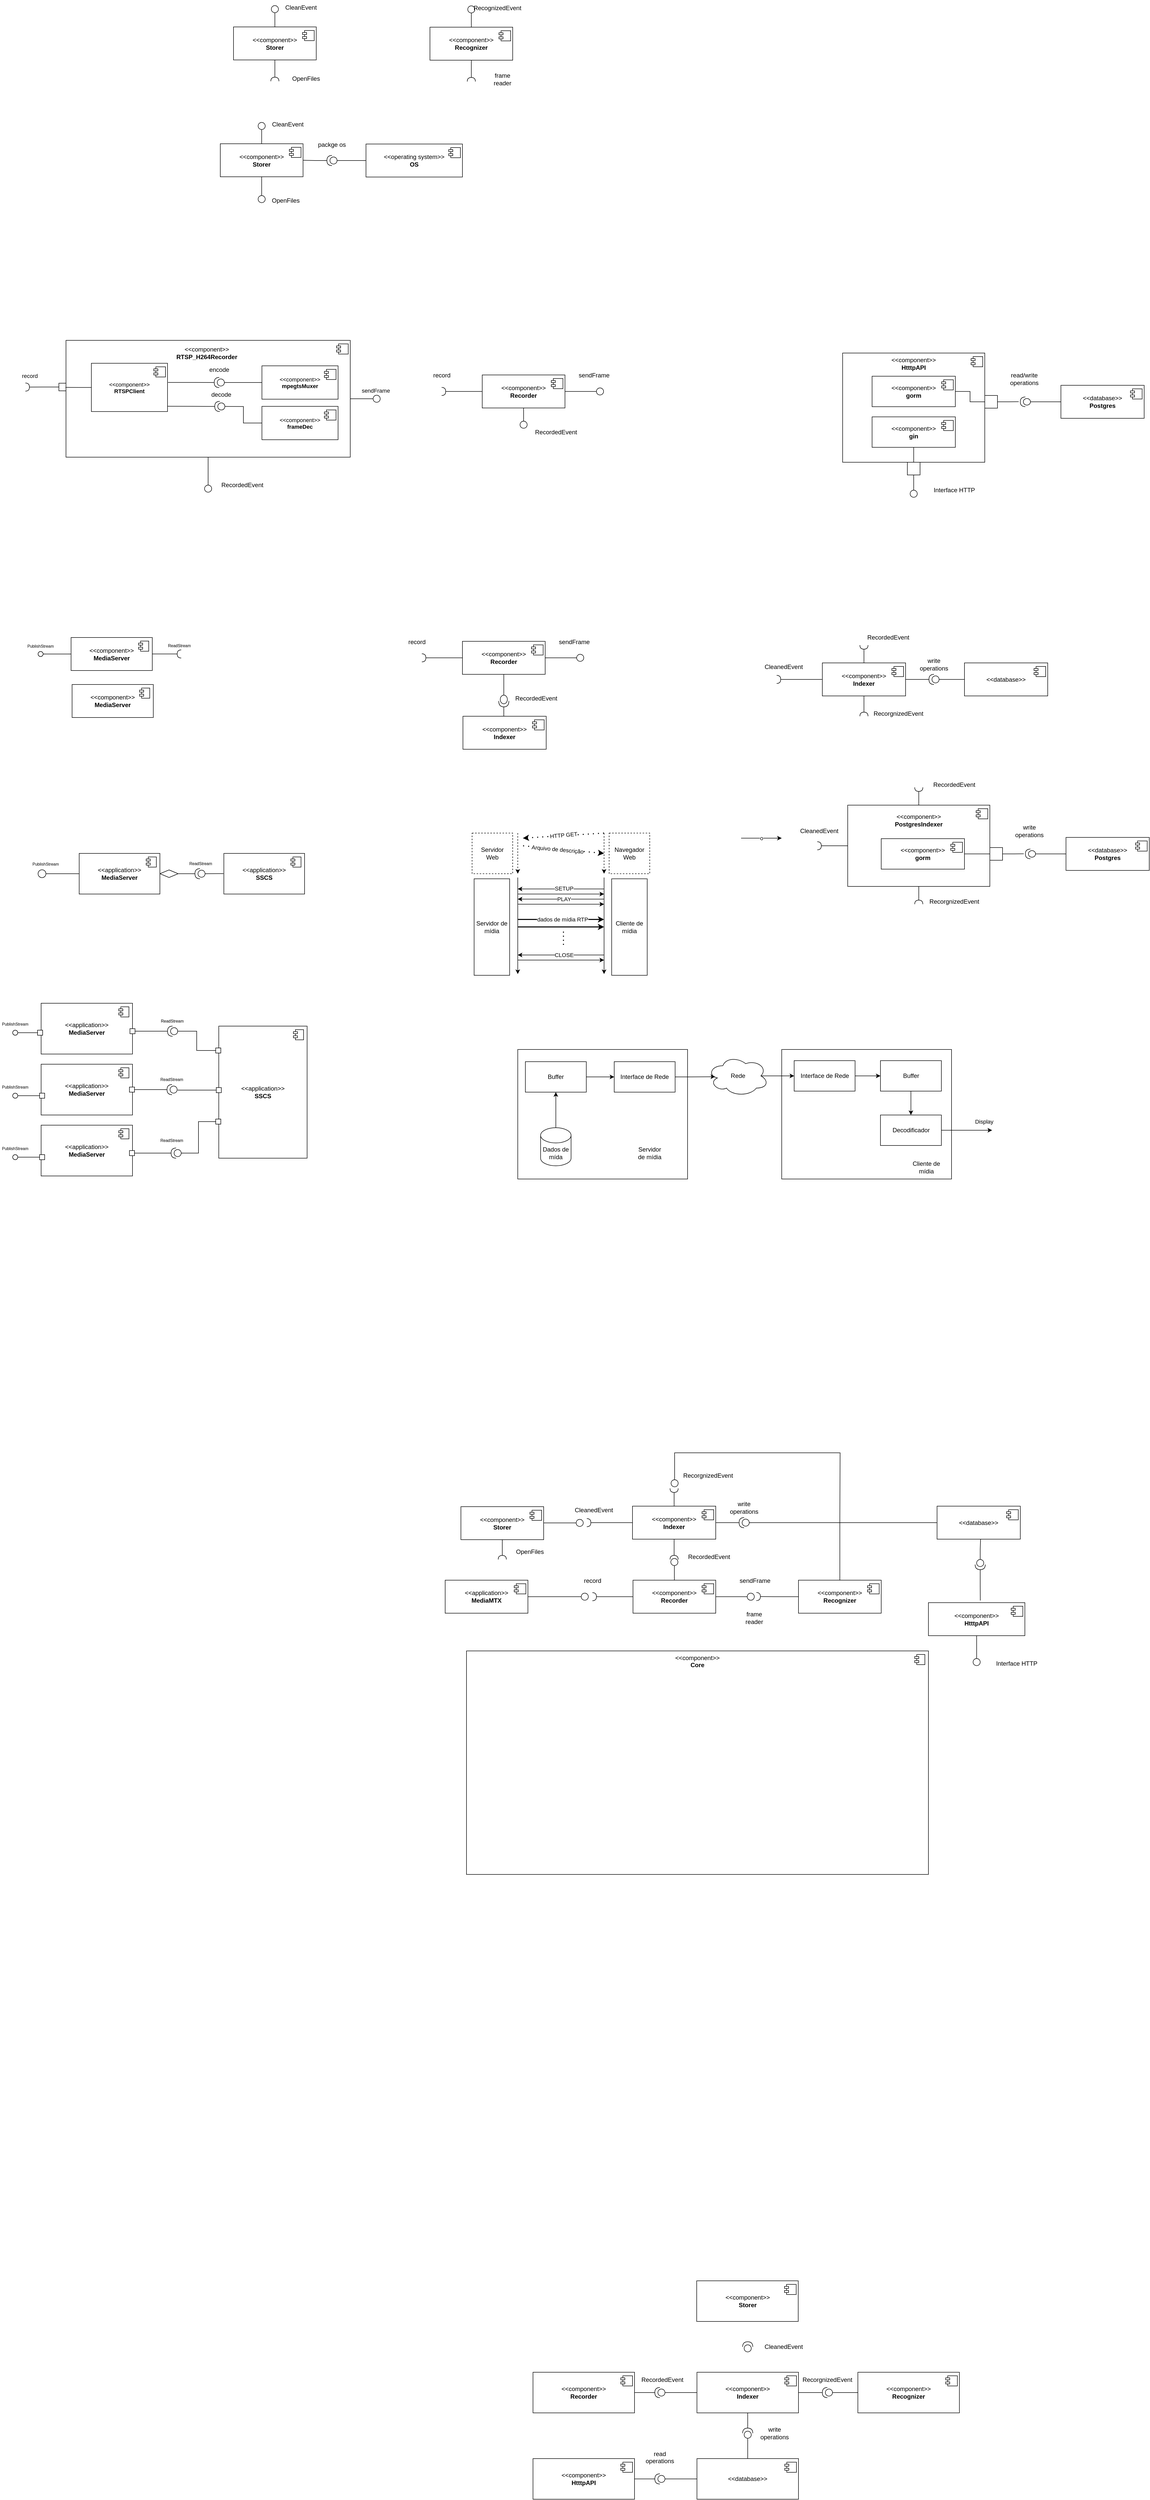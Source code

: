 <mxfile version="24.0.6" type="device">
  <diagram name="Página-1" id="KjTtuctHwxDyZRn3l2mg">
    <mxGraphModel dx="830" dy="1639" grid="1" gridSize="10" guides="1" tooltips="1" connect="1" arrows="1" fold="1" page="1" pageScale="1" pageWidth="827" pageHeight="1169" math="0" shadow="0">
      <root>
        <mxCell id="0" />
        <mxCell id="1" parent="0" />
        <mxCell id="IU_M7-wI5nSeHY1QrZLq-77" value="" style="group" parent="1" vertex="1" connectable="0">
          <mxGeometry x="1610" y="986" width="414.5" height="255" as="geometry" />
        </mxCell>
        <mxCell id="IU_M7-wI5nSeHY1QrZLq-61" value="" style="rounded=0;whiteSpace=wrap;html=1;" parent="IU_M7-wI5nSeHY1QrZLq-77" vertex="1">
          <mxGeometry width="334.5" height="255" as="geometry" />
        </mxCell>
        <mxCell id="IU_M7-wI5nSeHY1QrZLq-64" value="Cliente de mídia" style="text;strokeColor=none;align=center;fillColor=none;html=1;verticalAlign=middle;whiteSpace=wrap;rounded=0;" parent="IU_M7-wI5nSeHY1QrZLq-77" vertex="1">
          <mxGeometry x="254.5" y="229" width="60" height="5" as="geometry" />
        </mxCell>
        <mxCell id="IU_M7-wI5nSeHY1QrZLq-66" value="Buffer" style="rounded=0;whiteSpace=wrap;html=1;" parent="IU_M7-wI5nSeHY1QrZLq-77" vertex="1">
          <mxGeometry x="194.5" y="22" width="120" height="60" as="geometry" />
        </mxCell>
        <mxCell id="IU_M7-wI5nSeHY1QrZLq-71" style="edgeStyle=orthogonalEdgeStyle;rounded=0;orthogonalLoop=1;jettySize=auto;html=1;" parent="IU_M7-wI5nSeHY1QrZLq-77" source="IU_M7-wI5nSeHY1QrZLq-67" target="IU_M7-wI5nSeHY1QrZLq-66" edge="1">
          <mxGeometry relative="1" as="geometry" />
        </mxCell>
        <mxCell id="IU_M7-wI5nSeHY1QrZLq-67" value="Interface de Rede" style="rounded=0;whiteSpace=wrap;html=1;" parent="IU_M7-wI5nSeHY1QrZLq-77" vertex="1">
          <mxGeometry x="24.5" y="22" width="120" height="60" as="geometry" />
        </mxCell>
        <mxCell id="IU_M7-wI5nSeHY1QrZLq-74" style="edgeStyle=orthogonalEdgeStyle;rounded=0;orthogonalLoop=1;jettySize=auto;html=1;" parent="IU_M7-wI5nSeHY1QrZLq-77" source="IU_M7-wI5nSeHY1QrZLq-72" edge="1">
          <mxGeometry relative="1" as="geometry">
            <mxPoint x="414.5" y="159" as="targetPoint" />
          </mxGeometry>
        </mxCell>
        <mxCell id="IU_M7-wI5nSeHY1QrZLq-75" value="Display&amp;nbsp;" style="edgeLabel;html=1;align=center;verticalAlign=middle;resizable=0;points=[];" parent="IU_M7-wI5nSeHY1QrZLq-74" vertex="1" connectable="0">
          <mxGeometry x="0.87" relative="1" as="geometry">
            <mxPoint x="-8" y="-17" as="offset" />
          </mxGeometry>
        </mxCell>
        <mxCell id="IU_M7-wI5nSeHY1QrZLq-72" value="Decodificador" style="rounded=0;whiteSpace=wrap;html=1;" parent="IU_M7-wI5nSeHY1QrZLq-77" vertex="1">
          <mxGeometry x="194.5" y="129" width="120" height="60" as="geometry" />
        </mxCell>
        <mxCell id="IU_M7-wI5nSeHY1QrZLq-73" style="edgeStyle=orthogonalEdgeStyle;rounded=0;orthogonalLoop=1;jettySize=auto;html=1;" parent="IU_M7-wI5nSeHY1QrZLq-77" source="IU_M7-wI5nSeHY1QrZLq-66" target="IU_M7-wI5nSeHY1QrZLq-72" edge="1">
          <mxGeometry relative="1" as="geometry" />
        </mxCell>
        <mxCell id="1v8-vr0Qcsb3jSITrx1u-97" value="&lt;span style=&quot;color: rgb(0, 0, 0); font-family: Helvetica; font-size: 8px; font-style: normal; font-variant-ligatures: normal; font-variant-caps: normal; font-weight: 400; letter-spacing: normal; orphans: 2; text-align: center; text-indent: 0px; text-transform: none; widows: 2; word-spacing: 0px; -webkit-text-stroke-width: 0px; background-color: rgb(251, 251, 251); text-decoration-thickness: initial; text-decoration-style: initial; text-decoration-color: initial; float: none; display: inline !important;&quot;&gt;ReadStream&lt;br&gt;&lt;br&gt;&lt;/span&gt;" style="text;whiteSpace=wrap;html=1;" parent="1" vertex="1">
          <mxGeometry x="399" y="176.25" width="55" height="22.5" as="geometry" />
        </mxCell>
        <mxCell id="1v8-vr0Qcsb3jSITrx1u-98" value="" style="group" parent="1" vertex="1" connectable="0">
          <mxGeometry x="180" y="910" width="266" height="325" as="geometry" />
        </mxCell>
        <mxCell id="VNFblEN0b3wX1P5wx99s-2" value="&amp;lt;&amp;lt;application&amp;gt;&amp;gt;&lt;br&gt;&lt;b&gt;MediaServer&lt;/b&gt;" style="html=1;dropTarget=0;whiteSpace=wrap;" parent="1v8-vr0Qcsb3jSITrx1u-98" vertex="1">
          <mxGeometry x="-29" y="105" width="180" height="100" as="geometry" />
        </mxCell>
        <mxCell id="VNFblEN0b3wX1P5wx99s-3" value="" style="shape=module;jettyWidth=8;jettyHeight=4;" parent="VNFblEN0b3wX1P5wx99s-2" vertex="1">
          <mxGeometry x="1" width="20" height="20" relative="1" as="geometry">
            <mxPoint x="-27" y="7" as="offset" />
          </mxGeometry>
        </mxCell>
        <mxCell id="1v8-vr0Qcsb3jSITrx1u-139" value="&amp;lt;&amp;lt;application&amp;gt;&amp;gt;&lt;br&gt;&lt;b&gt;MediaServer&lt;/b&gt;" style="html=1;dropTarget=0;whiteSpace=wrap;" parent="1v8-vr0Qcsb3jSITrx1u-98" vertex="1">
          <mxGeometry x="-29" y="-15" width="180" height="100" as="geometry" />
        </mxCell>
        <mxCell id="1v8-vr0Qcsb3jSITrx1u-140" value="" style="shape=module;jettyWidth=8;jettyHeight=4;" parent="1v8-vr0Qcsb3jSITrx1u-139" vertex="1">
          <mxGeometry x="1" width="20" height="20" relative="1" as="geometry">
            <mxPoint x="-27" y="7" as="offset" />
          </mxGeometry>
        </mxCell>
        <mxCell id="1v8-vr0Qcsb3jSITrx1u-141" value="" style="rounded=1;whiteSpace=wrap;html=1;arcSize=0;" parent="1v8-vr0Qcsb3jSITrx1u-98" vertex="1">
          <mxGeometry x="145" y="150" width="10" height="10" as="geometry" />
        </mxCell>
        <mxCell id="1v8-vr0Qcsb3jSITrx1u-142" value="" style="group" parent="1v8-vr0Qcsb3jSITrx1u-98" vertex="1" connectable="0">
          <mxGeometry x="-98" y="149" width="104" height="61" as="geometry" />
        </mxCell>
        <mxCell id="1v8-vr0Qcsb3jSITrx1u-143" value="" style="ellipse;whiteSpace=wrap;html=1;align=center;aspect=fixed;fillColor=none;strokeColor=none;resizable=0;perimeter=centerPerimeter;rotatable=0;allowArrows=0;points=[];outlineConnect=1;" parent="1v8-vr0Qcsb3jSITrx1u-142" vertex="1">
          <mxGeometry y="51" width="10" height="10" as="geometry" />
        </mxCell>
        <mxCell id="1v8-vr0Qcsb3jSITrx1u-147" value="" style="rounded=1;whiteSpace=wrap;html=1;arcSize=0;" parent="1v8-vr0Qcsb3jSITrx1u-142" vertex="1">
          <mxGeometry x="66" y="13" width="10" height="10" as="geometry" />
        </mxCell>
        <mxCell id="1v8-vr0Qcsb3jSITrx1u-149" style="edgeStyle=orthogonalEdgeStyle;rounded=0;orthogonalLoop=1;jettySize=auto;html=1;entryX=1;entryY=0.5;entryDx=0;entryDy=0;endArrow=none;endFill=0;" parent="1v8-vr0Qcsb3jSITrx1u-98" source="1v8-vr0Qcsb3jSITrx1u-151" target="1v8-vr0Qcsb3jSITrx1u-141" edge="1">
          <mxGeometry relative="1" as="geometry" />
        </mxCell>
        <mxCell id="1v8-vr0Qcsb3jSITrx1u-150" value="" style="group" parent="1v8-vr0Qcsb3jSITrx1u-98" vertex="1" connectable="0">
          <mxGeometry x="204" y="120" width="55" height="45" as="geometry" />
        </mxCell>
        <mxCell id="1v8-vr0Qcsb3jSITrx1u-151" value="" style="shape=providedRequiredInterface;html=1;verticalLabelPosition=bottom;sketch=0;rotation=-180;" parent="1v8-vr0Qcsb3jSITrx1u-150" vertex="1">
          <mxGeometry x="15" y="25" width="20" height="20" as="geometry" />
        </mxCell>
        <mxCell id="1v8-vr0Qcsb3jSITrx1u-152" value="&lt;span style=&quot;color: rgb(0, 0, 0); font-family: Helvetica; font-size: 8px; font-style: normal; font-variant-ligatures: normal; font-variant-caps: normal; font-weight: 400; letter-spacing: normal; orphans: 2; text-align: center; text-indent: 0px; text-transform: none; widows: 2; word-spacing: 0px; -webkit-text-stroke-width: 0px; background-color: rgb(251, 251, 251); text-decoration-thickness: initial; text-decoration-style: initial; text-decoration-color: initial; float: none; display: inline !important;&quot;&gt;ReadStream&lt;br&gt;&lt;/span&gt;" style="text;whiteSpace=wrap;html=1;" parent="1v8-vr0Qcsb3jSITrx1u-150" vertex="1">
          <mxGeometry width="55" height="40" as="geometry" />
        </mxCell>
        <mxCell id="1v8-vr0Qcsb3jSITrx1u-173" value="&lt;span style=&quot;color: rgb(0, 0, 0); font-family: Helvetica; font-size: 8px; font-style: normal; font-variant-ligatures: normal; font-variant-caps: normal; font-weight: 400; letter-spacing: normal; orphans: 2; text-align: center; text-indent: 0px; text-transform: none; widows: 2; word-spacing: 0px; -webkit-text-stroke-width: 0px; background-color: rgb(251, 251, 251); text-decoration-thickness: initial; text-decoration-style: initial; text-decoration-color: initial; float: none; display: inline !important;&quot;&gt;ReadStream&lt;br&gt;&lt;br&gt;&lt;/span&gt;" style="text;whiteSpace=wrap;html=1;" parent="1v8-vr0Qcsb3jSITrx1u-98" vertex="1">
          <mxGeometry x="204" y="240" width="55" height="40" as="geometry" />
        </mxCell>
        <mxCell id="1v8-vr0Qcsb3jSITrx1u-101" value="" style="rounded=1;whiteSpace=wrap;html=1;arcSize=0;" parent="1v8-vr0Qcsb3jSITrx1u-98" vertex="1">
          <mxGeometry x="146" y="35" width="10" height="10" as="geometry" />
        </mxCell>
        <mxCell id="1v8-vr0Qcsb3jSITrx1u-156" value="&amp;lt;&amp;lt;application&amp;gt;&amp;gt;&lt;br&gt;&lt;b&gt;MediaServer&lt;/b&gt;" style="html=1;dropTarget=0;whiteSpace=wrap;" parent="1v8-vr0Qcsb3jSITrx1u-98" vertex="1">
          <mxGeometry x="-29" y="225" width="180" height="100" as="geometry" />
        </mxCell>
        <mxCell id="1v8-vr0Qcsb3jSITrx1u-157" value="" style="shape=module;jettyWidth=8;jettyHeight=4;" parent="1v8-vr0Qcsb3jSITrx1u-156" vertex="1">
          <mxGeometry x="1" width="20" height="20" relative="1" as="geometry">
            <mxPoint x="-27" y="7" as="offset" />
          </mxGeometry>
        </mxCell>
        <mxCell id="1v8-vr0Qcsb3jSITrx1u-158" value="" style="rounded=1;whiteSpace=wrap;html=1;arcSize=0;" parent="1v8-vr0Qcsb3jSITrx1u-98" vertex="1">
          <mxGeometry x="145" y="275" width="10" height="10" as="geometry" />
        </mxCell>
        <mxCell id="1v8-vr0Qcsb3jSITrx1u-102" value="" style="group" parent="1" vertex="1" connectable="0">
          <mxGeometry x="500" y="910" width="170" height="260" as="geometry" />
        </mxCell>
        <mxCell id="1v8-vr0Qcsb3jSITrx1u-103" value="&amp;lt;&amp;lt;application&amp;gt;&amp;gt;&lt;br&gt;&lt;b&gt;SSCS&lt;/b&gt;" style="html=1;dropTarget=0;whiteSpace=wrap;" parent="1v8-vr0Qcsb3jSITrx1u-102" vertex="1">
          <mxGeometry x="1" y="30" width="174" height="260" as="geometry" />
        </mxCell>
        <mxCell id="1v8-vr0Qcsb3jSITrx1u-104" value="" style="shape=module;jettyWidth=8;jettyHeight=4;" parent="1v8-vr0Qcsb3jSITrx1u-103" vertex="1">
          <mxGeometry x="1" width="20" height="20" relative="1" as="geometry">
            <mxPoint x="-27" y="7" as="offset" />
          </mxGeometry>
        </mxCell>
        <mxCell id="1v8-vr0Qcsb3jSITrx1u-129" value="" style="rounded=1;whiteSpace=wrap;html=1;arcSize=0;" parent="1v8-vr0Qcsb3jSITrx1u-102" vertex="1">
          <mxGeometry x="-5" y="73" width="10" height="10" as="geometry" />
        </mxCell>
        <mxCell id="1v8-vr0Qcsb3jSITrx1u-170" value="" style="rounded=1;whiteSpace=wrap;html=1;arcSize=0;" parent="1v8-vr0Qcsb3jSITrx1u-102" vertex="1">
          <mxGeometry x="-5" y="213" width="10" height="10" as="geometry" />
        </mxCell>
        <mxCell id="1v8-vr0Qcsb3jSITrx1u-105" value="" style="group" parent="1" vertex="1" connectable="0">
          <mxGeometry x="108" y="944" width="104" height="61" as="geometry" />
        </mxCell>
        <mxCell id="1v8-vr0Qcsb3jSITrx1u-106" value="" style="ellipse;whiteSpace=wrap;html=1;align=center;aspect=fixed;fillColor=none;strokeColor=none;resizable=0;perimeter=centerPerimeter;rotatable=0;allowArrows=0;points=[];outlineConnect=1;" parent="1v8-vr0Qcsb3jSITrx1u-105" vertex="1">
          <mxGeometry y="51" width="10" height="10" as="geometry" />
        </mxCell>
        <mxCell id="1v8-vr0Qcsb3jSITrx1u-107" value="" style="group" parent="1v8-vr0Qcsb3jSITrx1u-105" vertex="1" connectable="0">
          <mxGeometry x="-38" y="-24" width="60" height="46" as="geometry" />
        </mxCell>
        <mxCell id="1v8-vr0Qcsb3jSITrx1u-108" value="" style="ellipse;whiteSpace=wrap;html=1;aspect=fixed;direction=south;" parent="1v8-vr0Qcsb3jSITrx1u-107" vertex="1">
          <mxGeometry x="25" y="28" width="10" height="10" as="geometry" />
        </mxCell>
        <mxCell id="1v8-vr0Qcsb3jSITrx1u-109" value="&lt;span style=&quot;font-size: 8px;&quot;&gt;PublishStream&lt;/span&gt;" style="text;html=1;strokeColor=none;fillColor=none;align=center;verticalAlign=middle;whiteSpace=wrap;rounded=0;container=0;" parent="1v8-vr0Qcsb3jSITrx1u-107" vertex="1">
          <mxGeometry width="60" height="30" as="geometry" />
        </mxCell>
        <mxCell id="1v8-vr0Qcsb3jSITrx1u-110" value="" style="rounded=1;whiteSpace=wrap;html=1;arcSize=0;" parent="1v8-vr0Qcsb3jSITrx1u-105" vertex="1">
          <mxGeometry x="36" y="4" width="10" height="10" as="geometry" />
        </mxCell>
        <mxCell id="1v8-vr0Qcsb3jSITrx1u-111" style="rounded=0;orthogonalLoop=1;jettySize=auto;html=1;exitX=0.5;exitY=0;exitDx=0;exitDy=0;entryX=0;entryY=0.5;entryDx=0;entryDy=0;strokeColor=default;anchorPointDirection=1;fixDash=0;endArrow=none;endFill=0;" parent="1v8-vr0Qcsb3jSITrx1u-105" source="1v8-vr0Qcsb3jSITrx1u-108" target="1v8-vr0Qcsb3jSITrx1u-110" edge="1">
          <mxGeometry relative="1" as="geometry" />
        </mxCell>
        <mxCell id="1v8-vr0Qcsb3jSITrx1u-126" style="edgeStyle=orthogonalEdgeStyle;rounded=0;orthogonalLoop=1;jettySize=auto;html=1;entryX=1;entryY=0.5;entryDx=0;entryDy=0;endArrow=none;endFill=0;" parent="1" source="1v8-vr0Qcsb3jSITrx1u-128" target="1v8-vr0Qcsb3jSITrx1u-101" edge="1">
          <mxGeometry relative="1" as="geometry" />
        </mxCell>
        <mxCell id="1v8-vr0Qcsb3jSITrx1u-127" style="edgeStyle=orthogonalEdgeStyle;rounded=0;orthogonalLoop=1;jettySize=auto;html=1;entryX=0;entryY=0.5;entryDx=0;entryDy=0;endArrow=none;endFill=0;" parent="1" source="1v8-vr0Qcsb3jSITrx1u-128" target="1v8-vr0Qcsb3jSITrx1u-129" edge="1">
          <mxGeometry relative="1" as="geometry" />
        </mxCell>
        <mxCell id="1v8-vr0Qcsb3jSITrx1u-134" value="" style="group" parent="1" vertex="1" connectable="0">
          <mxGeometry x="385" y="915" width="55" height="45" as="geometry" />
        </mxCell>
        <mxCell id="1v8-vr0Qcsb3jSITrx1u-128" value="" style="shape=providedRequiredInterface;html=1;verticalLabelPosition=bottom;sketch=0;rotation=-180;" parent="1v8-vr0Qcsb3jSITrx1u-134" vertex="1">
          <mxGeometry x="15" y="25" width="20" height="20" as="geometry" />
        </mxCell>
        <mxCell id="1v8-vr0Qcsb3jSITrx1u-130" value="&lt;span style=&quot;color: rgb(0, 0, 0); font-family: Helvetica; font-size: 8px; font-style: normal; font-variant-ligatures: normal; font-variant-caps: normal; font-weight: 400; letter-spacing: normal; orphans: 2; text-align: center; text-indent: 0px; text-transform: none; widows: 2; word-spacing: 0px; -webkit-text-stroke-width: 0px; background-color: rgb(251, 251, 251); text-decoration-thickness: initial; text-decoration-style: initial; text-decoration-color: initial; float: none; display: inline !important;&quot;&gt;ReadStream&lt;br&gt;&lt;br&gt;&lt;/span&gt;" style="text;whiteSpace=wrap;html=1;" parent="1v8-vr0Qcsb3jSITrx1u-134" vertex="1">
          <mxGeometry width="55" height="40" as="geometry" />
        </mxCell>
        <mxCell id="1v8-vr0Qcsb3jSITrx1u-159" value="" style="group" parent="1" vertex="1" connectable="0">
          <mxGeometry x="70" y="1180" width="104" height="61" as="geometry" />
        </mxCell>
        <mxCell id="1v8-vr0Qcsb3jSITrx1u-160" value="" style="ellipse;whiteSpace=wrap;html=1;align=center;aspect=fixed;fillColor=none;strokeColor=none;resizable=0;perimeter=centerPerimeter;rotatable=0;allowArrows=0;points=[];outlineConnect=1;" parent="1v8-vr0Qcsb3jSITrx1u-159" vertex="1">
          <mxGeometry y="51" width="10" height="10" as="geometry" />
        </mxCell>
        <mxCell id="1v8-vr0Qcsb3jSITrx1u-161" value="" style="group" parent="1v8-vr0Qcsb3jSITrx1u-159" vertex="1" connectable="0">
          <mxGeometry y="-15" width="60" height="46" as="geometry" />
        </mxCell>
        <mxCell id="1v8-vr0Qcsb3jSITrx1u-162" value="" style="ellipse;whiteSpace=wrap;html=1;aspect=fixed;direction=south;" parent="1v8-vr0Qcsb3jSITrx1u-161" vertex="1">
          <mxGeometry x="25" y="28" width="10" height="10" as="geometry" />
        </mxCell>
        <mxCell id="1v8-vr0Qcsb3jSITrx1u-163" value="&lt;span style=&quot;font-size: 8px;&quot;&gt;PublishStream&lt;/span&gt;" style="text;html=1;strokeColor=none;fillColor=none;align=center;verticalAlign=middle;whiteSpace=wrap;rounded=0;container=0;" parent="1v8-vr0Qcsb3jSITrx1u-161" vertex="1">
          <mxGeometry width="60" height="30" as="geometry" />
        </mxCell>
        <mxCell id="1v8-vr0Qcsb3jSITrx1u-164" value="" style="rounded=1;whiteSpace=wrap;html=1;arcSize=0;" parent="1v8-vr0Qcsb3jSITrx1u-159" vertex="1">
          <mxGeometry x="78" y="13" width="10" height="10" as="geometry" />
        </mxCell>
        <mxCell id="1v8-vr0Qcsb3jSITrx1u-165" style="rounded=0;orthogonalLoop=1;jettySize=auto;html=1;exitX=0.5;exitY=0;exitDx=0;exitDy=0;entryX=0;entryY=0.5;entryDx=0;entryDy=0;strokeColor=default;anchorPointDirection=1;fixDash=0;endArrow=none;endFill=0;" parent="1v8-vr0Qcsb3jSITrx1u-159" source="1v8-vr0Qcsb3jSITrx1u-162" target="1v8-vr0Qcsb3jSITrx1u-164" edge="1">
          <mxGeometry relative="1" as="geometry" />
        </mxCell>
        <mxCell id="1v8-vr0Qcsb3jSITrx1u-166" style="edgeStyle=orthogonalEdgeStyle;rounded=0;orthogonalLoop=1;jettySize=auto;html=1;entryX=1;entryY=0.5;entryDx=0;entryDy=0;endArrow=none;endFill=0;" parent="1" source="1v8-vr0Qcsb3jSITrx1u-167" target="1v8-vr0Qcsb3jSITrx1u-158" edge="1">
          <mxGeometry relative="1" as="geometry" />
        </mxCell>
        <mxCell id="1v8-vr0Qcsb3jSITrx1u-167" value="" style="shape=providedRequiredInterface;html=1;verticalLabelPosition=bottom;sketch=0;rotation=-180;" parent="1" vertex="1">
          <mxGeometry x="407" y="1180" width="20" height="20" as="geometry" />
        </mxCell>
        <mxCell id="1v8-vr0Qcsb3jSITrx1u-168" value="" style="rounded=1;whiteSpace=wrap;html=1;arcSize=0;" parent="1" vertex="1">
          <mxGeometry x="496" y="1061" width="10" height="10" as="geometry" />
        </mxCell>
        <mxCell id="1v8-vr0Qcsb3jSITrx1u-171" style="edgeStyle=orthogonalEdgeStyle;rounded=0;orthogonalLoop=1;jettySize=auto;html=1;entryX=0;entryY=0.5;entryDx=0;entryDy=0;endArrow=none;endFill=0;exitX=0;exitY=0.5;exitDx=0;exitDy=0;exitPerimeter=0;" parent="1" source="1v8-vr0Qcsb3jSITrx1u-167" target="1v8-vr0Qcsb3jSITrx1u-170" edge="1">
          <mxGeometry relative="1" as="geometry">
            <mxPoint x="420" y="1090" as="sourcePoint" />
          </mxGeometry>
        </mxCell>
        <mxCell id="1v8-vr0Qcsb3jSITrx1u-174" style="edgeStyle=orthogonalEdgeStyle;rounded=0;orthogonalLoop=1;jettySize=auto;html=1;entryX=0.655;entryY=0.9;entryDx=0;entryDy=0;entryPerimeter=0;endArrow=none;endFill=0;" parent="1" source="1v8-vr0Qcsb3jSITrx1u-168" target="1v8-vr0Qcsb3jSITrx1u-152" edge="1">
          <mxGeometry relative="1" as="geometry" />
        </mxCell>
        <mxCell id="1v8-vr0Qcsb3jSITrx1u-144" value="" style="group" parent="1" vertex="1" connectable="0">
          <mxGeometry x="70" y="1044" width="60" height="46" as="geometry" />
        </mxCell>
        <mxCell id="1v8-vr0Qcsb3jSITrx1u-145" value="" style="ellipse;whiteSpace=wrap;html=1;aspect=fixed;direction=south;" parent="1v8-vr0Qcsb3jSITrx1u-144" vertex="1">
          <mxGeometry x="25" y="28" width="10" height="10" as="geometry" />
        </mxCell>
        <mxCell id="1v8-vr0Qcsb3jSITrx1u-146" value="&lt;span style=&quot;font-size: 8px;&quot;&gt;PublishStream&lt;/span&gt;" style="text;html=1;strokeColor=none;fillColor=none;align=center;verticalAlign=middle;whiteSpace=wrap;rounded=0;container=0;" parent="1v8-vr0Qcsb3jSITrx1u-144" vertex="1">
          <mxGeometry width="60" height="30" as="geometry" />
        </mxCell>
        <mxCell id="1v8-vr0Qcsb3jSITrx1u-148" style="rounded=0;orthogonalLoop=1;jettySize=auto;html=1;exitX=0.5;exitY=0;exitDx=0;exitDy=0;entryX=0;entryY=0.5;entryDx=0;entryDy=0;strokeColor=default;anchorPointDirection=1;fixDash=0;endArrow=none;endFill=0;" parent="1" source="1v8-vr0Qcsb3jSITrx1u-145" target="1v8-vr0Qcsb3jSITrx1u-147" edge="1">
          <mxGeometry relative="1" as="geometry" />
        </mxCell>
        <mxCell id="VNFblEN0b3wX1P5wx99s-108" value="" style="shape=providedRequiredInterface;html=1;verticalLabelPosition=bottom;sketch=0;rotation=-180;" parent="1" vertex="1">
          <mxGeometry x="454" y="630" width="20" height="20" as="geometry" />
        </mxCell>
        <mxCell id="VNFblEN0b3wX1P5wx99s-110" value="&lt;span style=&quot;color: rgb(0, 0, 0); font-family: Helvetica; font-size: 8px; font-style: normal; font-variant-ligatures: normal; font-variant-caps: normal; font-weight: 400; letter-spacing: normal; orphans: 2; text-align: center; text-indent: 0px; text-transform: none; widows: 2; word-spacing: 0px; -webkit-text-stroke-width: 0px; background-color: rgb(251, 251, 251); text-decoration-thickness: initial; text-decoration-style: initial; text-decoration-color: initial; float: none; display: inline !important;&quot;&gt;ReadStream&lt;br&gt;&lt;br&gt;&lt;/span&gt;" style="text;whiteSpace=wrap;html=1;" parent="1" vertex="1">
          <mxGeometry x="441" y="604.5" width="46" height="20" as="geometry" />
        </mxCell>
        <mxCell id="VNFblEN0b3wX1P5wx99s-111" value="" style="edgeStyle=orthogonalEdgeStyle;rounded=0;orthogonalLoop=1;jettySize=auto;html=1;entryX=1;entryY=0.5;entryDx=0;entryDy=0;endArrow=none;endFill=0;" parent="1" source="VNFblEN0b3wX1P5wx99s-108" target="VNFblEN0b3wX1P5wx99s-112" edge="1">
          <mxGeometry relative="1" as="geometry">
            <mxPoint x="464" y="645" as="sourcePoint" />
            <mxPoint x="265" y="645" as="targetPoint" />
          </mxGeometry>
        </mxCell>
        <mxCell id="VNFblEN0b3wX1P5wx99s-112" value="" style="rhombus;whiteSpace=wrap;html=1;" parent="1" vertex="1">
          <mxGeometry x="385" y="632.5" width="36" height="15" as="geometry" />
        </mxCell>
        <mxCell id="VNFblEN0b3wX1P5wx99s-123" value="" style="endArrow=none;html=1;rounded=0;exitX=0.5;exitY=0;exitDx=0;exitDy=0;entryX=0;entryY=0.5;entryDx=0;entryDy=0;" parent="1" source="VNFblEN0b3wX1P5wx99s-121" target="1v8-vr0Qcsb3jSITrx1u-3" edge="1">
          <mxGeometry width="50" height="50" relative="1" as="geometry">
            <mxPoint x="130" y="190" as="sourcePoint" />
            <mxPoint x="180" y="140" as="targetPoint" />
          </mxGeometry>
        </mxCell>
        <mxCell id="VNFblEN0b3wX1P5wx99s-122" value="&lt;span style=&quot;font-size: 8px;&quot;&gt;PublishStream&lt;/span&gt;" style="text;html=1;strokeColor=none;fillColor=none;align=center;verticalAlign=middle;whiteSpace=wrap;rounded=0;container=0;" parent="1" vertex="1">
          <mxGeometry x="125" y="182.5" width="50" height="16.25" as="geometry" />
        </mxCell>
        <mxCell id="VNFblEN0b3wX1P5wx99s-121" value="" style="ellipse;whiteSpace=wrap;html=1;aspect=fixed;direction=south;" parent="1" vertex="1">
          <mxGeometry x="145" y="202.5" width="10" height="10" as="geometry" />
        </mxCell>
        <mxCell id="VNFblEN0b3wX1P5wx99s-131" value="" style="rounded=0;orthogonalLoop=1;jettySize=auto;html=1;endArrow=halfCircle;endFill=0;endSize=6;strokeWidth=1;sketch=0;fontSize=12;curved=1;entryX=0.626;entryY=0.076;entryDx=0;entryDy=0;entryPerimeter=0;exitX=1;exitY=0.5;exitDx=0;exitDy=0;" parent="1" edge="1">
          <mxGeometry relative="1" as="geometry">
            <mxPoint x="361" y="207.36" as="sourcePoint" />
            <mxPoint x="427" y="207.36" as="targetPoint" />
            <Array as="points">
              <mxPoint x="385" y="207.36" />
            </Array>
          </mxGeometry>
        </mxCell>
        <mxCell id="VNFblEN0b3wX1P5wx99s-132" value="" style="ellipse;whiteSpace=wrap;html=1;align=center;aspect=fixed;fillColor=none;strokeColor=none;resizable=0;perimeter=centerPerimeter;rotatable=0;allowArrows=0;points=[];outlineConnect=1;" parent="1" vertex="1">
          <mxGeometry x="427" y="210" width="10" height="10" as="geometry" />
        </mxCell>
        <mxCell id="R4DTEAscSzS3uEEY_zII-14" value="&amp;lt;&amp;lt;application&amp;gt;&amp;gt;&lt;br&gt;&lt;b&gt;MediaServer&lt;/b&gt;" style="html=1;dropTarget=0;whiteSpace=wrap;" parent="1" vertex="1">
          <mxGeometry x="226" y="600" width="159" height="80" as="geometry" />
        </mxCell>
        <mxCell id="R4DTEAscSzS3uEEY_zII-15" value="" style="shape=module;jettyWidth=8;jettyHeight=4;" parent="R4DTEAscSzS3uEEY_zII-14" vertex="1">
          <mxGeometry x="1" width="20" height="20" relative="1" as="geometry">
            <mxPoint x="-27" y="7" as="offset" />
          </mxGeometry>
        </mxCell>
        <mxCell id="VNFblEN0b3wX1P5wx99s-104" value="&lt;span style=&quot;font-size: 8px;&quot;&gt;PublishStream&lt;/span&gt;" style="text;html=1;strokeColor=none;fillColor=none;align=center;verticalAlign=middle;whiteSpace=wrap;rounded=0;container=0;" parent="1" vertex="1">
          <mxGeometry x="130" y="604.5" width="60" height="30" as="geometry" />
        </mxCell>
        <mxCell id="R4DTEAscSzS3uEEY_zII-16" value="" style="ellipse;whiteSpace=wrap;html=1;aspect=fixed;" parent="1" vertex="1">
          <mxGeometry x="145" y="632.25" width="15.5" height="15.5" as="geometry" />
        </mxCell>
        <mxCell id="R4DTEAscSzS3uEEY_zII-18" value="" style="endArrow=none;html=1;rounded=0;entryX=0.001;entryY=0.442;entryDx=0;entryDy=0;entryPerimeter=0;exitX=0;exitY=0.5;exitDx=0;exitDy=0;exitPerimeter=0;" parent="1" source="VNFblEN0b3wX1P5wx99s-108" edge="1">
          <mxGeometry width="50" height="50" relative="1" as="geometry">
            <mxPoint x="480" y="710" as="sourcePoint" />
            <mxPoint x="510.16" y="639.78" as="targetPoint" />
          </mxGeometry>
        </mxCell>
        <mxCell id="R4DTEAscSzS3uEEY_zII-19" value="&amp;lt;&amp;lt;application&amp;gt;&amp;gt;&lt;br&gt;&lt;b&gt;SSCS&lt;/b&gt;" style="html=1;dropTarget=0;whiteSpace=wrap;" parent="1" vertex="1">
          <mxGeometry x="511" y="600" width="159" height="80" as="geometry" />
        </mxCell>
        <mxCell id="R4DTEAscSzS3uEEY_zII-20" value="" style="shape=module;jettyWidth=8;jettyHeight=4;" parent="R4DTEAscSzS3uEEY_zII-19" vertex="1">
          <mxGeometry x="1" width="20" height="20" relative="1" as="geometry">
            <mxPoint x="-27" y="7" as="offset" />
          </mxGeometry>
        </mxCell>
        <mxCell id="R4DTEAscSzS3uEEY_zII-21" value="" style="endArrow=none;html=1;rounded=0;entryX=0;entryY=0.5;entryDx=0;entryDy=0;exitX=1;exitY=0.5;exitDx=0;exitDy=0;" parent="1" source="R4DTEAscSzS3uEEY_zII-16" target="R4DTEAscSzS3uEEY_zII-14" edge="1">
          <mxGeometry width="50" height="50" relative="1" as="geometry">
            <mxPoint x="180" y="690" as="sourcePoint" />
            <mxPoint x="230" y="640" as="targetPoint" />
          </mxGeometry>
        </mxCell>
        <mxCell id="j7I74pfz4h57ISqoJ7sx-15" value="record" style="text;html=1;align=center;verticalAlign=middle;resizable=0;points=[];autosize=1;strokeColor=none;fillColor=none;" parent="1" vertex="1">
          <mxGeometry x="861" y="168.75" width="60" height="30" as="geometry" />
        </mxCell>
        <mxCell id="j7I74pfz4h57ISqoJ7sx-16" value="" style="shape=providedRequiredInterface;html=1;verticalLabelPosition=bottom;sketch=0;rotation=90;" parent="1" vertex="1">
          <mxGeometry x="1051" y="290" width="23" height="20" as="geometry" />
        </mxCell>
        <mxCell id="j7I74pfz4h57ISqoJ7sx-17" style="edgeStyle=orthogonalEdgeStyle;rounded=0;orthogonalLoop=1;jettySize=auto;html=1;exitX=0.5;exitY=0;exitDx=0;exitDy=0;entryX=1;entryY=0.5;entryDx=0;entryDy=0;entryPerimeter=0;endArrow=none;endFill=0;" parent="1" source="j7I74pfz4h57ISqoJ7sx-9" target="j7I74pfz4h57ISqoJ7sx-16" edge="1">
          <mxGeometry relative="1" as="geometry" />
        </mxCell>
        <mxCell id="j7I74pfz4h57ISqoJ7sx-9" value="&amp;lt;&amp;lt;component&amp;gt;&amp;gt;&lt;br&gt;&lt;b&gt;Indexer&lt;/b&gt;" style="html=1;dropTarget=0;whiteSpace=wrap;" parent="1" vertex="1">
          <mxGeometry x="982" y="330" width="164" height="65" as="geometry" />
        </mxCell>
        <mxCell id="j7I74pfz4h57ISqoJ7sx-10" value="" style="shape=module;jettyWidth=8;jettyHeight=4;" parent="j7I74pfz4h57ISqoJ7sx-9" vertex="1">
          <mxGeometry x="1" width="23" height="20" relative="1" as="geometry">
            <mxPoint x="-27" y="7" as="offset" />
          </mxGeometry>
        </mxCell>
        <mxCell id="j7I74pfz4h57ISqoJ7sx-5" value="" style="group" parent="1" vertex="1" connectable="0">
          <mxGeometry x="212" y="267.5" width="165" height="65" as="geometry" />
        </mxCell>
        <mxCell id="j7I74pfz4h57ISqoJ7sx-6" value="&amp;lt;&amp;lt;component&amp;gt;&amp;gt;&lt;br&gt;&lt;b&gt;MediaServer&lt;/b&gt;" style="html=1;dropTarget=0;whiteSpace=wrap;" parent="j7I74pfz4h57ISqoJ7sx-5" vertex="1">
          <mxGeometry width="160" height="65" as="geometry" />
        </mxCell>
        <mxCell id="j7I74pfz4h57ISqoJ7sx-7" value="" style="shape=module;jettyWidth=8;jettyHeight=4;" parent="j7I74pfz4h57ISqoJ7sx-6" vertex="1">
          <mxGeometry x="1" width="20" height="20" relative="1" as="geometry">
            <mxPoint x="-27" y="7" as="offset" />
          </mxGeometry>
        </mxCell>
        <mxCell id="j7I74pfz4h57ISqoJ7sx-22" style="edgeStyle=orthogonalEdgeStyle;rounded=0;orthogonalLoop=1;jettySize=auto;html=1;exitX=0;exitY=0.5;exitDx=0;exitDy=0;endArrow=halfCircle;endFill=0;" parent="1" source="j7I74pfz4h57ISqoJ7sx-2" edge="1">
          <mxGeometry relative="1" as="geometry">
            <mxPoint x="901" y="215" as="targetPoint" />
          </mxGeometry>
        </mxCell>
        <mxCell id="j7I74pfz4h57ISqoJ7sx-24" style="edgeStyle=orthogonalEdgeStyle;rounded=0;orthogonalLoop=1;jettySize=auto;html=1;endArrow=circle;endFill=0;" parent="1" source="j7I74pfz4h57ISqoJ7sx-2" edge="1">
          <mxGeometry relative="1" as="geometry">
            <mxPoint x="1221" y="215.0" as="targetPoint" />
          </mxGeometry>
        </mxCell>
        <mxCell id="j7I74pfz4h57ISqoJ7sx-2" value="&amp;lt;&amp;lt;component&amp;gt;&amp;gt;&lt;br&gt;&lt;b&gt;Recorder&lt;/b&gt;" style="html=1;dropTarget=0;whiteSpace=wrap;" parent="1" vertex="1">
          <mxGeometry x="981" y="182.5" width="163" height="65" as="geometry" />
        </mxCell>
        <mxCell id="j7I74pfz4h57ISqoJ7sx-3" value="" style="shape=module;jettyWidth=8;jettyHeight=4;" parent="j7I74pfz4h57ISqoJ7sx-2" vertex="1">
          <mxGeometry x="1" width="23" height="20" relative="1" as="geometry">
            <mxPoint x="-27" y="7" as="offset" />
          </mxGeometry>
        </mxCell>
        <mxCell id="1v8-vr0Qcsb3jSITrx1u-3" value="&amp;lt;&amp;lt;component&amp;gt;&amp;gt;&lt;br&gt;&lt;b&gt;MediaServer&lt;/b&gt;" style="html=1;dropTarget=0;whiteSpace=wrap;" parent="1" vertex="1">
          <mxGeometry x="210" y="175" width="160" height="65" as="geometry" />
        </mxCell>
        <mxCell id="1v8-vr0Qcsb3jSITrx1u-4" value="" style="shape=module;jettyWidth=8;jettyHeight=4;" parent="1v8-vr0Qcsb3jSITrx1u-3" vertex="1">
          <mxGeometry x="1" width="20" height="20" relative="1" as="geometry">
            <mxPoint x="-27" y="7" as="offset" />
          </mxGeometry>
        </mxCell>
        <mxCell id="j7I74pfz4h57ISqoJ7sx-23" style="edgeStyle=orthogonalEdgeStyle;rounded=0;orthogonalLoop=1;jettySize=auto;html=1;entryX=0;entryY=0.5;entryDx=0;entryDy=0;entryPerimeter=0;endArrow=none;endFill=0;" parent="1" source="j7I74pfz4h57ISqoJ7sx-2" target="j7I74pfz4h57ISqoJ7sx-16" edge="1">
          <mxGeometry relative="1" as="geometry" />
        </mxCell>
        <mxCell id="j7I74pfz4h57ISqoJ7sx-25" value="sendFrame" style="text;html=1;align=center;verticalAlign=middle;resizable=0;points=[];autosize=1;strokeColor=none;fillColor=none;" parent="1" vertex="1">
          <mxGeometry x="1161" y="168.75" width="80" height="30" as="geometry" />
        </mxCell>
        <mxCell id="j7I74pfz4h57ISqoJ7sx-26" value="RecordedEvent" style="text;html=1;align=center;verticalAlign=middle;resizable=0;points=[];autosize=1;strokeColor=none;fillColor=none;" parent="1" vertex="1">
          <mxGeometry x="1071" y="280" width="110" height="30" as="geometry" />
        </mxCell>
        <mxCell id="j7I74pfz4h57ISqoJ7sx-27" value="Servidor &lt;br&gt;Web" style="whiteSpace=wrap;html=1;aspect=fixed;dashed=1;" parent="1" vertex="1">
          <mxGeometry x="1000" y="560" width="80" height="80" as="geometry" />
        </mxCell>
        <mxCell id="j7I74pfz4h57ISqoJ7sx-28" value="Navegador Web" style="whiteSpace=wrap;html=1;aspect=fixed;dashed=1;" parent="1" vertex="1">
          <mxGeometry x="1270" y="560" width="80" height="80" as="geometry" />
        </mxCell>
        <mxCell id="j7I74pfz4h57ISqoJ7sx-29" value="" style="endArrow=classic;html=1;rounded=0;dashed=1;" parent="1" edge="1">
          <mxGeometry width="50" height="50" relative="1" as="geometry">
            <mxPoint x="1260" y="560" as="sourcePoint" />
            <mxPoint x="1260" y="640" as="targetPoint" />
          </mxGeometry>
        </mxCell>
        <mxCell id="j7I74pfz4h57ISqoJ7sx-30" value="" style="endArrow=classic;html=1;rounded=0;dashed=1;" parent="1" edge="1">
          <mxGeometry width="50" height="50" relative="1" as="geometry">
            <mxPoint x="1090" y="560" as="sourcePoint" />
            <mxPoint x="1090" y="640" as="targetPoint" />
          </mxGeometry>
        </mxCell>
        <mxCell id="j7I74pfz4h57ISqoJ7sx-33" value="" style="endArrow=none;html=1;strokeWidth=2;rounded=0;endFill=0;startArrow=classic;startFill=1;dashed=1;dashPattern=1 4;" parent="1" edge="1">
          <mxGeometry width="50" height="50" relative="1" as="geometry">
            <mxPoint x="1100" y="570" as="sourcePoint" />
            <mxPoint x="1260" y="560" as="targetPoint" />
          </mxGeometry>
        </mxCell>
        <mxCell id="j7I74pfz4h57ISqoJ7sx-34" value="HTTP GET" style="edgeLabel;html=1;align=center;verticalAlign=middle;resizable=0;points=[];rotation=-5;" parent="j7I74pfz4h57ISqoJ7sx-33" vertex="1" connectable="0">
          <mxGeometry x="-0.199" y="2" relative="1" as="geometry">
            <mxPoint x="16" as="offset" />
          </mxGeometry>
        </mxCell>
        <mxCell id="j7I74pfz4h57ISqoJ7sx-35" value="" style="endArrow=none;html=1;strokeWidth=2;rounded=0;endFill=0;startArrow=classic;startFill=1;dashed=1;dashPattern=1 4;" parent="1" edge="1">
          <mxGeometry width="50" height="50" relative="1" as="geometry">
            <mxPoint x="1260" y="600" as="sourcePoint" />
            <mxPoint x="1100" y="585" as="targetPoint" />
          </mxGeometry>
        </mxCell>
        <mxCell id="j7I74pfz4h57ISqoJ7sx-36" value="Arquivo de descrição" style="edgeLabel;html=1;align=center;verticalAlign=middle;resizable=0;points=[];rotation=5;" parent="j7I74pfz4h57ISqoJ7sx-35" vertex="1" connectable="0">
          <mxGeometry x="-0.199" y="2" relative="1" as="geometry">
            <mxPoint x="-28" y="-4" as="offset" />
          </mxGeometry>
        </mxCell>
        <mxCell id="j7I74pfz4h57ISqoJ7sx-39" value="" style="endArrow=classic;html=1;rounded=0;" parent="1" edge="1">
          <mxGeometry width="50" height="50" relative="1" as="geometry">
            <mxPoint x="1260" y="647.5" as="sourcePoint" />
            <mxPoint x="1260" y="837.5" as="targetPoint" />
          </mxGeometry>
        </mxCell>
        <mxCell id="j7I74pfz4h57ISqoJ7sx-40" value="" style="endArrow=classic;html=1;rounded=0;" parent="1" edge="1">
          <mxGeometry width="50" height="50" relative="1" as="geometry">
            <mxPoint x="1090" y="647.5" as="sourcePoint" />
            <mxPoint x="1090" y="837.5" as="targetPoint" />
          </mxGeometry>
        </mxCell>
        <mxCell id="j7I74pfz4h57ISqoJ7sx-41" value="Cliente de mídia" style="rounded=0;whiteSpace=wrap;html=1;" parent="1" vertex="1">
          <mxGeometry x="1275" y="650" width="70" height="190" as="geometry" />
        </mxCell>
        <mxCell id="j7I74pfz4h57ISqoJ7sx-42" value="Servidor de mídia" style="rounded=0;whiteSpace=wrap;html=1;" parent="1" vertex="1">
          <mxGeometry x="1004" y="650" width="70" height="190" as="geometry" />
        </mxCell>
        <mxCell id="j7I74pfz4h57ISqoJ7sx-43" value="" style="endArrow=classic;html=1;rounded=0;" parent="1" edge="1">
          <mxGeometry width="50" height="50" relative="1" as="geometry">
            <mxPoint x="1260" y="670" as="sourcePoint" />
            <mxPoint x="1090" y="670" as="targetPoint" />
          </mxGeometry>
        </mxCell>
        <mxCell id="j7I74pfz4h57ISqoJ7sx-44" value="SETUP" style="edgeLabel;html=1;align=center;verticalAlign=middle;resizable=0;points=[];" parent="j7I74pfz4h57ISqoJ7sx-43" vertex="1" connectable="0">
          <mxGeometry x="-0.344" y="2" relative="1" as="geometry">
            <mxPoint x="-23" y="-3" as="offset" />
          </mxGeometry>
        </mxCell>
        <mxCell id="j7I74pfz4h57ISqoJ7sx-46" value="" style="endArrow=classic;html=1;rounded=0;" parent="1" edge="1">
          <mxGeometry width="50" height="50" relative="1" as="geometry">
            <mxPoint x="1090" y="680" as="sourcePoint" />
            <mxPoint x="1260" y="680" as="targetPoint" />
          </mxGeometry>
        </mxCell>
        <mxCell id="j7I74pfz4h57ISqoJ7sx-48" value="" style="endArrow=classic;html=1;rounded=0;" parent="1" edge="1">
          <mxGeometry width="50" height="50" relative="1" as="geometry">
            <mxPoint x="1260" y="690" as="sourcePoint" />
            <mxPoint x="1090" y="690" as="targetPoint" />
          </mxGeometry>
        </mxCell>
        <mxCell id="j7I74pfz4h57ISqoJ7sx-49" value="PLAY" style="edgeLabel;html=1;align=center;verticalAlign=middle;resizable=0;points=[];" parent="j7I74pfz4h57ISqoJ7sx-48" vertex="1" connectable="0">
          <mxGeometry x="-0.344" y="2" relative="1" as="geometry">
            <mxPoint x="-23" y="-2" as="offset" />
          </mxGeometry>
        </mxCell>
        <mxCell id="j7I74pfz4h57ISqoJ7sx-50" value="" style="endArrow=classic;html=1;rounded=0;" parent="1" edge="1">
          <mxGeometry width="50" height="50" relative="1" as="geometry">
            <mxPoint x="1090" y="700" as="sourcePoint" />
            <mxPoint x="1260" y="700" as="targetPoint" />
          </mxGeometry>
        </mxCell>
        <mxCell id="j7I74pfz4h57ISqoJ7sx-51" value="" style="endArrow=classic;html=1;rounded=0;strokeWidth=2;" parent="1" edge="1">
          <mxGeometry width="50" height="50" relative="1" as="geometry">
            <mxPoint x="1090" y="730" as="sourcePoint" />
            <mxPoint x="1260" y="730" as="targetPoint" />
          </mxGeometry>
        </mxCell>
        <mxCell id="j7I74pfz4h57ISqoJ7sx-52" value="dados de mídia RTP" style="edgeLabel;html=1;align=center;verticalAlign=middle;resizable=0;points=[];" parent="j7I74pfz4h57ISqoJ7sx-51" vertex="1" connectable="0">
          <mxGeometry x="0.032" y="-2" relative="1" as="geometry">
            <mxPoint y="-2" as="offset" />
          </mxGeometry>
        </mxCell>
        <mxCell id="j7I74pfz4h57ISqoJ7sx-53" value="" style="endArrow=classic;html=1;rounded=0;strokeWidth=2;" parent="1" edge="1">
          <mxGeometry width="50" height="50" relative="1" as="geometry">
            <mxPoint x="1090" y="744.71" as="sourcePoint" />
            <mxPoint x="1260" y="744.71" as="targetPoint" />
          </mxGeometry>
        </mxCell>
        <mxCell id="j7I74pfz4h57ISqoJ7sx-55" value="" style="endArrow=classic;html=1;rounded=0;" parent="1" edge="1">
          <mxGeometry width="50" height="50" relative="1" as="geometry">
            <mxPoint x="1260" y="800" as="sourcePoint" />
            <mxPoint x="1090" y="800" as="targetPoint" />
          </mxGeometry>
        </mxCell>
        <mxCell id="j7I74pfz4h57ISqoJ7sx-56" value="CLOSE" style="edgeLabel;html=1;align=center;verticalAlign=middle;resizable=0;points=[];" parent="j7I74pfz4h57ISqoJ7sx-55" vertex="1" connectable="0">
          <mxGeometry x="-0.344" y="2" relative="1" as="geometry">
            <mxPoint x="-23" y="-2" as="offset" />
          </mxGeometry>
        </mxCell>
        <mxCell id="j7I74pfz4h57ISqoJ7sx-57" value="" style="endArrow=classic;html=1;rounded=0;" parent="1" edge="1">
          <mxGeometry width="50" height="50" relative="1" as="geometry">
            <mxPoint x="1090" y="810" as="sourcePoint" />
            <mxPoint x="1260" y="810" as="targetPoint" />
          </mxGeometry>
        </mxCell>
        <mxCell id="j7I74pfz4h57ISqoJ7sx-58" value="" style="endArrow=none;dashed=1;html=1;dashPattern=1 3;strokeWidth=2;rounded=0;" parent="1" edge="1">
          <mxGeometry width="50" height="50" relative="1" as="geometry">
            <mxPoint x="1180" y="780" as="sourcePoint" />
            <mxPoint x="1180" y="750" as="targetPoint" />
          </mxGeometry>
        </mxCell>
        <mxCell id="yRdWReoldbdWuSlMGTD_-1" value="record" style="text;html=1;align=center;verticalAlign=middle;resizable=0;points=[];autosize=1;strokeColor=none;fillColor=none;" parent="1" vertex="1">
          <mxGeometry x="910" y="-355.62" width="60" height="30" as="geometry" />
        </mxCell>
        <mxCell id="yRdWReoldbdWuSlMGTD_-6" style="edgeStyle=orthogonalEdgeStyle;rounded=0;orthogonalLoop=1;jettySize=auto;html=1;exitX=0;exitY=0.5;exitDx=0;exitDy=0;endArrow=halfCircle;endFill=0;" parent="1" source="yRdWReoldbdWuSlMGTD_-8" edge="1">
          <mxGeometry relative="1" as="geometry">
            <mxPoint x="940" y="-309.37" as="targetPoint" />
          </mxGeometry>
        </mxCell>
        <mxCell id="yRdWReoldbdWuSlMGTD_-7" style="edgeStyle=orthogonalEdgeStyle;rounded=0;orthogonalLoop=1;jettySize=auto;html=1;endArrow=circle;endFill=0;" parent="1" source="yRdWReoldbdWuSlMGTD_-8" edge="1">
          <mxGeometry relative="1" as="geometry">
            <mxPoint x="1260" y="-309.37" as="targetPoint" />
          </mxGeometry>
        </mxCell>
        <mxCell id="yRdWReoldbdWuSlMGTD_-8" value="&amp;lt;&amp;lt;component&amp;gt;&amp;gt;&lt;br&gt;&lt;b&gt;Recorder&lt;/b&gt;" style="html=1;dropTarget=0;whiteSpace=wrap;" parent="1" vertex="1">
          <mxGeometry x="1020" y="-341.87" width="163" height="65" as="geometry" />
        </mxCell>
        <mxCell id="yRdWReoldbdWuSlMGTD_-9" value="" style="shape=module;jettyWidth=8;jettyHeight=4;" parent="yRdWReoldbdWuSlMGTD_-8" vertex="1">
          <mxGeometry x="1" width="23" height="20" relative="1" as="geometry">
            <mxPoint x="-27" y="7" as="offset" />
          </mxGeometry>
        </mxCell>
        <mxCell id="yRdWReoldbdWuSlMGTD_-10" style="edgeStyle=orthogonalEdgeStyle;rounded=0;orthogonalLoop=1;jettySize=auto;html=1;entryX=0;entryY=0.5;entryDx=0;entryDy=0;entryPerimeter=0;endArrow=circle;endFill=0;startArrow=none;startFill=0;" parent="1" source="yRdWReoldbdWuSlMGTD_-8" edge="1">
          <mxGeometry relative="1" as="geometry">
            <mxPoint x="1101.5" y="-235.87" as="targetPoint" />
          </mxGeometry>
        </mxCell>
        <mxCell id="yRdWReoldbdWuSlMGTD_-11" value="sendFrame" style="text;html=1;align=center;verticalAlign=middle;resizable=0;points=[];autosize=1;strokeColor=none;fillColor=none;" parent="1" vertex="1">
          <mxGeometry x="1200" y="-355.62" width="80" height="30" as="geometry" />
        </mxCell>
        <mxCell id="yRdWReoldbdWuSlMGTD_-12" value="RecordedEvent" style="text;html=1;align=center;verticalAlign=middle;resizable=0;points=[];autosize=1;strokeColor=none;fillColor=none;" parent="1" vertex="1">
          <mxGeometry x="1110" y="-244.37" width="110" height="30" as="geometry" />
        </mxCell>
        <mxCell id="yRdWReoldbdWuSlMGTD_-32" value="RecordedEvent" style="text;html=1;align=center;verticalAlign=middle;resizable=0;points=[];autosize=1;strokeColor=none;fillColor=none;" parent="1" vertex="1">
          <mxGeometry x="491.999" y="-140.001" width="110" height="30" as="geometry" />
        </mxCell>
        <mxCell id="yRdWReoldbdWuSlMGTD_-26" style="edgeStyle=orthogonalEdgeStyle;rounded=0;orthogonalLoop=1;jettySize=auto;html=1;endArrow=halfCircle;endFill=0;exitX=0;exitY=0.5;exitDx=0;exitDy=0;" parent="1" source="yRdWReoldbdWuSlMGTD_-95" edge="1">
          <mxGeometry width="201" relative="1" as="geometry">
            <mxPoint x="120" y="-318" as="targetPoint" />
          </mxGeometry>
        </mxCell>
        <mxCell id="yRdWReoldbdWuSlMGTD_-93" value="record&amp;nbsp;" style="edgeLabel;html=1;align=center;verticalAlign=middle;resizable=0;points=[];" parent="yRdWReoldbdWuSlMGTD_-26" vertex="1" connectable="0">
          <mxGeometry x="0.972" y="-4" relative="1" as="geometry">
            <mxPoint x="9" y="-18" as="offset" />
          </mxGeometry>
        </mxCell>
        <mxCell id="yRdWReoldbdWuSlMGTD_-95" value="" style="whiteSpace=wrap;html=1;aspect=fixed;" parent="yRdWReoldbdWuSlMGTD_-26" vertex="1">
          <mxGeometry x="186" y="-325.62" width="15" height="15" as="geometry" />
        </mxCell>
        <mxCell id="yRdWReoldbdWuSlMGTD_-50" style="edgeStyle=orthogonalEdgeStyle;rounded=0;orthogonalLoop=1;jettySize=auto;html=1;endArrow=circle;endFill=0;" parent="1" source="yRdWReoldbdWuSlMGTD_-21" edge="1">
          <mxGeometry relative="1" as="geometry">
            <mxPoint x="480" y="-110" as="targetPoint" />
          </mxGeometry>
        </mxCell>
        <mxCell id="yRdWReoldbdWuSlMGTD_-115" style="edgeStyle=orthogonalEdgeStyle;rounded=0;orthogonalLoop=1;jettySize=auto;html=1;endArrow=circle;endFill=0;" parent="1" source="yRdWReoldbdWuSlMGTD_-21" edge="1">
          <mxGeometry relative="1" as="geometry">
            <mxPoint x="820" y="-295" as="targetPoint" />
          </mxGeometry>
        </mxCell>
        <mxCell id="yRdWReoldbdWuSlMGTD_-116" value="sendFrame" style="edgeLabel;html=1;align=center;verticalAlign=middle;resizable=0;points=[];" parent="yRdWReoldbdWuSlMGTD_-115" vertex="1" connectable="0">
          <mxGeometry x="0.591" y="2" relative="1" as="geometry">
            <mxPoint x="2" y="-14" as="offset" />
          </mxGeometry>
        </mxCell>
        <mxCell id="yRdWReoldbdWuSlMGTD_-21" value="&lt;div style=&quot;&quot;&gt;&lt;br&gt;&lt;/div&gt;" style="html=1;dropTarget=0;whiteSpace=wrap;align=left;" parent="1" vertex="1">
          <mxGeometry x="200" y="-410" width="560" height="230" as="geometry" />
        </mxCell>
        <mxCell id="yRdWReoldbdWuSlMGTD_-22" value="" style="shape=module;jettyWidth=8;jettyHeight=4;" parent="yRdWReoldbdWuSlMGTD_-21" vertex="1">
          <mxGeometry x="1" width="23" height="20" relative="1" as="geometry">
            <mxPoint x="-27" y="7" as="offset" />
          </mxGeometry>
        </mxCell>
        <mxCell id="yRdWReoldbdWuSlMGTD_-23" value="&amp;lt;&amp;lt;component&amp;gt;&amp;gt;&lt;br&gt;&lt;b&gt;RTSP_H264Recorder&lt;/b&gt;" style="text;strokeColor=none;align=center;fillColor=none;html=1;verticalAlign=middle;whiteSpace=wrap;rounded=0;" parent="1" vertex="1">
          <mxGeometry x="414" y="-400" width="127.04" height="30" as="geometry" />
        </mxCell>
        <mxCell id="yRdWReoldbdWuSlMGTD_-72" value="&lt;div style=&quot;&quot;&gt;&lt;span style=&quot;font-size: 11px; background-color: initial;&quot;&gt;&amp;lt;&amp;lt;component&amp;gt;&amp;gt;&lt;/span&gt;&lt;/div&gt;&lt;b style=&quot;font-size: 11px;&quot;&gt;&lt;div style=&quot;&quot;&gt;&lt;b style=&quot;background-color: initial;&quot;&gt;mpegtsMuxer&lt;/b&gt;&lt;/div&gt;&lt;/b&gt;" style="html=1;dropTarget=0;whiteSpace=wrap;align=center;" parent="1" vertex="1">
          <mxGeometry x="586" y="-359.84" width="150" height="65.69" as="geometry" />
        </mxCell>
        <mxCell id="yRdWReoldbdWuSlMGTD_-73" value="" style="shape=module;jettyWidth=8;jettyHeight=4;" parent="yRdWReoldbdWuSlMGTD_-72" vertex="1">
          <mxGeometry x="1" width="23" height="20" relative="1" as="geometry">
            <mxPoint x="-27" y="7" as="offset" />
          </mxGeometry>
        </mxCell>
        <mxCell id="yRdWReoldbdWuSlMGTD_-79" value="&lt;div style=&quot;&quot;&gt;&lt;span style=&quot;font-size: 11px; background-color: initial;&quot;&gt;&amp;lt;&amp;lt;component&amp;gt;&amp;gt;&lt;/span&gt;&lt;/div&gt;&lt;b style=&quot;font-size: 11px;&quot;&gt;&lt;div style=&quot;&quot;&gt;&lt;b style=&quot;background-color: initial;&quot;&gt;frameDec&lt;/b&gt;&lt;/div&gt;&lt;/b&gt;" style="html=1;dropTarget=0;whiteSpace=wrap;align=center;" parent="1" vertex="1">
          <mxGeometry x="586" y="-280.06" width="150" height="65.69" as="geometry" />
        </mxCell>
        <mxCell id="yRdWReoldbdWuSlMGTD_-80" value="" style="shape=module;jettyWidth=8;jettyHeight=4;" parent="yRdWReoldbdWuSlMGTD_-79" vertex="1">
          <mxGeometry x="1" width="23" height="20" relative="1" as="geometry">
            <mxPoint x="-27" y="7" as="offset" />
          </mxGeometry>
        </mxCell>
        <mxCell id="yRdWReoldbdWuSlMGTD_-104" style="edgeStyle=orthogonalEdgeStyle;rounded=0;orthogonalLoop=1;jettySize=auto;html=1;endArrow=none;endFill=0;exitX=1.006;exitY=0.397;exitDx=0;exitDy=0;exitPerimeter=0;" parent="1" source="yRdWReoldbdWuSlMGTD_-88" target="yRdWReoldbdWuSlMGTD_-102" edge="1">
          <mxGeometry relative="1" as="geometry" />
        </mxCell>
        <mxCell id="yRdWReoldbdWuSlMGTD_-113" style="edgeStyle=orthogonalEdgeStyle;rounded=0;orthogonalLoop=1;jettySize=auto;html=1;endArrow=none;endFill=0;" parent="1" source="yRdWReoldbdWuSlMGTD_-88" edge="1">
          <mxGeometry relative="1" as="geometry">
            <mxPoint x="199" y="-317.34" as="targetPoint" />
          </mxGeometry>
        </mxCell>
        <mxCell id="yRdWReoldbdWuSlMGTD_-88" value="&lt;div style=&quot;&quot;&gt;&lt;span style=&quot;font-size: 11px; background-color: initial;&quot;&gt;&amp;lt;&amp;lt;component&amp;gt;&amp;gt;&lt;/span&gt;&lt;/div&gt;&lt;b style=&quot;font-size: 11px;&quot;&gt;&lt;div style=&quot;&quot;&gt;&lt;b style=&quot;background-color: initial;&quot;&gt;RTSPClient&lt;/b&gt;&lt;/div&gt;&lt;/b&gt;" style="html=1;dropTarget=0;whiteSpace=wrap;align=center;" parent="1" vertex="1">
          <mxGeometry x="250" y="-364.84" width="150" height="95" as="geometry" />
        </mxCell>
        <mxCell id="yRdWReoldbdWuSlMGTD_-89" value="" style="shape=module;jettyWidth=8;jettyHeight=4;" parent="yRdWReoldbdWuSlMGTD_-88" vertex="1">
          <mxGeometry x="1" width="23" height="20" relative="1" as="geometry">
            <mxPoint x="-27" y="7" as="offset" />
          </mxGeometry>
        </mxCell>
        <mxCell id="yRdWReoldbdWuSlMGTD_-105" style="edgeStyle=orthogonalEdgeStyle;rounded=0;orthogonalLoop=1;jettySize=auto;html=1;endArrow=none;endFill=0;" parent="1" source="yRdWReoldbdWuSlMGTD_-102" target="yRdWReoldbdWuSlMGTD_-72" edge="1">
          <mxGeometry relative="1" as="geometry" />
        </mxCell>
        <mxCell id="yRdWReoldbdWuSlMGTD_-102" value="" style="shape=providedRequiredInterface;html=1;verticalLabelPosition=bottom;sketch=0;rotation=-180;" parent="1" vertex="1">
          <mxGeometry x="492" y="-337" width="20" height="20" as="geometry" />
        </mxCell>
        <mxCell id="yRdWReoldbdWuSlMGTD_-106" value="encode" style="text;strokeColor=none;align=center;fillColor=none;html=1;verticalAlign=middle;whiteSpace=wrap;rounded=0;" parent="1" vertex="1">
          <mxGeometry x="472" y="-367" width="60" height="30" as="geometry" />
        </mxCell>
        <mxCell id="yRdWReoldbdWuSlMGTD_-108" value="" style="shape=providedRequiredInterface;html=1;verticalLabelPosition=bottom;sketch=0;rotation=-180;" parent="1" vertex="1">
          <mxGeometry x="493" y="-289.84" width="20" height="20" as="geometry" />
        </mxCell>
        <mxCell id="yRdWReoldbdWuSlMGTD_-109" style="edgeStyle=orthogonalEdgeStyle;rounded=0;orthogonalLoop=1;jettySize=auto;html=1;entryX=0;entryY=0.5;entryDx=0;entryDy=0;entryPerimeter=0;endArrow=none;endFill=0;" parent="1" source="yRdWReoldbdWuSlMGTD_-79" target="yRdWReoldbdWuSlMGTD_-108" edge="1">
          <mxGeometry relative="1" as="geometry" />
        </mxCell>
        <mxCell id="yRdWReoldbdWuSlMGTD_-111" style="edgeStyle=orthogonalEdgeStyle;rounded=0;orthogonalLoop=1;jettySize=auto;html=1;entryX=1.003;entryY=0.89;entryDx=0;entryDy=0;entryPerimeter=0;endArrow=none;endFill=0;" parent="1" source="yRdWReoldbdWuSlMGTD_-108" target="yRdWReoldbdWuSlMGTD_-88" edge="1">
          <mxGeometry relative="1" as="geometry">
            <Array as="points">
              <mxPoint x="401" y="-280" />
            </Array>
          </mxGeometry>
        </mxCell>
        <mxCell id="yRdWReoldbdWuSlMGTD_-112" value="decode" style="text;strokeColor=none;align=center;fillColor=none;html=1;verticalAlign=middle;whiteSpace=wrap;rounded=0;" parent="1" vertex="1">
          <mxGeometry x="476" y="-317.84" width="60" height="30" as="geometry" />
        </mxCell>
        <mxCell id="IU_M7-wI5nSeHY1QrZLq-9" style="edgeStyle=orthogonalEdgeStyle;rounded=0;orthogonalLoop=1;jettySize=auto;html=1;endArrow=halfCircle;endFill=0;" parent="1" source="IU_M7-wI5nSeHY1QrZLq-1" edge="1">
          <mxGeometry relative="1" as="geometry">
            <mxPoint x="1772" y="190" as="targetPoint" />
          </mxGeometry>
        </mxCell>
        <mxCell id="IU_M7-wI5nSeHY1QrZLq-10" style="edgeStyle=orthogonalEdgeStyle;rounded=0;orthogonalLoop=1;jettySize=auto;html=1;endArrow=halfCircle;endFill=0;" parent="1" source="IU_M7-wI5nSeHY1QrZLq-1" edge="1">
          <mxGeometry relative="1" as="geometry">
            <mxPoint x="1772" y="330" as="targetPoint" />
          </mxGeometry>
        </mxCell>
        <mxCell id="4gnGxFXD07aaPCXMGES7-34" style="edgeStyle=orthogonalEdgeStyle;rounded=0;orthogonalLoop=1;jettySize=auto;html=1;endArrow=halfCircle;endFill=0;" parent="1" source="IU_M7-wI5nSeHY1QrZLq-1" edge="1">
          <mxGeometry relative="1" as="geometry">
            <mxPoint x="1600" y="257.5" as="targetPoint" />
          </mxGeometry>
        </mxCell>
        <mxCell id="IU_M7-wI5nSeHY1QrZLq-1" value="&amp;lt;&amp;lt;component&amp;gt;&amp;gt;&lt;br&gt;&lt;b&gt;Indexer&lt;/b&gt;" style="html=1;dropTarget=0;whiteSpace=wrap;" parent="1" vertex="1">
          <mxGeometry x="1690" y="225" width="164" height="65" as="geometry" />
        </mxCell>
        <mxCell id="IU_M7-wI5nSeHY1QrZLq-2" value="" style="shape=module;jettyWidth=8;jettyHeight=4;" parent="IU_M7-wI5nSeHY1QrZLq-1" vertex="1">
          <mxGeometry x="1" width="23" height="20" relative="1" as="geometry">
            <mxPoint x="-27" y="7" as="offset" />
          </mxGeometry>
        </mxCell>
        <mxCell id="IU_M7-wI5nSeHY1QrZLq-3" value="&amp;lt;&amp;lt;database&amp;gt;&amp;gt;&lt;br&gt;" style="html=1;dropTarget=0;whiteSpace=wrap;" parent="1" vertex="1">
          <mxGeometry x="1970" y="225" width="164" height="65" as="geometry" />
        </mxCell>
        <mxCell id="IU_M7-wI5nSeHY1QrZLq-4" value="" style="shape=module;jettyWidth=8;jettyHeight=4;" parent="IU_M7-wI5nSeHY1QrZLq-3" vertex="1">
          <mxGeometry x="1" width="23" height="20" relative="1" as="geometry">
            <mxPoint x="-27" y="7" as="offset" />
          </mxGeometry>
        </mxCell>
        <mxCell id="IU_M7-wI5nSeHY1QrZLq-7" style="edgeStyle=orthogonalEdgeStyle;rounded=0;orthogonalLoop=1;jettySize=auto;html=1;endArrow=none;endFill=0;" parent="1" source="IU_M7-wI5nSeHY1QrZLq-5" target="IU_M7-wI5nSeHY1QrZLq-1" edge="1">
          <mxGeometry relative="1" as="geometry" />
        </mxCell>
        <mxCell id="IU_M7-wI5nSeHY1QrZLq-8" style="edgeStyle=orthogonalEdgeStyle;rounded=0;orthogonalLoop=1;jettySize=auto;html=1;exitX=0;exitY=0.5;exitDx=0;exitDy=0;exitPerimeter=0;endArrow=none;endFill=0;" parent="1" source="IU_M7-wI5nSeHY1QrZLq-5" target="IU_M7-wI5nSeHY1QrZLq-3" edge="1">
          <mxGeometry relative="1" as="geometry" />
        </mxCell>
        <mxCell id="IU_M7-wI5nSeHY1QrZLq-5" value="" style="shape=providedRequiredInterface;html=1;verticalLabelPosition=bottom;sketch=0;rotation=-180;" parent="1" vertex="1">
          <mxGeometry x="1900" y="247.5" width="20" height="20" as="geometry" />
        </mxCell>
        <mxCell id="IU_M7-wI5nSeHY1QrZLq-11" value="RecordedEvent" style="text;strokeColor=none;align=center;fillColor=none;html=1;verticalAlign=middle;whiteSpace=wrap;rounded=0;" parent="1" vertex="1">
          <mxGeometry x="1790" y="160" width="60" height="30" as="geometry" />
        </mxCell>
        <mxCell id="IU_M7-wI5nSeHY1QrZLq-12" value="RecorgnizedEvent" style="text;strokeColor=none;align=center;fillColor=none;html=1;verticalAlign=middle;whiteSpace=wrap;rounded=0;" parent="1" vertex="1">
          <mxGeometry x="1800" y="310" width="80" height="30" as="geometry" />
        </mxCell>
        <mxCell id="IU_M7-wI5nSeHY1QrZLq-13" value="write&lt;br&gt;operations" style="text;strokeColor=none;align=center;fillColor=none;html=1;verticalAlign=middle;whiteSpace=wrap;rounded=0;" parent="1" vertex="1">
          <mxGeometry x="1880" y="212.5" width="60" height="30" as="geometry" />
        </mxCell>
        <mxCell id="IU_M7-wI5nSeHY1QrZLq-40" style="edgeStyle=orthogonalEdgeStyle;rounded=0;orthogonalLoop=1;jettySize=auto;html=1;endArrow=halfCircle;endFill=0;" parent="1" source="IU_M7-wI5nSeHY1QrZLq-31" edge="1">
          <mxGeometry relative="1" as="geometry">
            <mxPoint x="1880" y="470" as="targetPoint" />
          </mxGeometry>
        </mxCell>
        <mxCell id="IU_M7-wI5nSeHY1QrZLq-45" style="edgeStyle=orthogonalEdgeStyle;rounded=0;orthogonalLoop=1;jettySize=auto;html=1;endArrow=halfCircle;endFill=0;" parent="1" source="IU_M7-wI5nSeHY1QrZLq-31" edge="1">
          <mxGeometry relative="1" as="geometry">
            <mxPoint x="1880" y="700" as="targetPoint" />
          </mxGeometry>
        </mxCell>
        <mxCell id="4gnGxFXD07aaPCXMGES7-31" style="edgeStyle=orthogonalEdgeStyle;rounded=0;orthogonalLoop=1;jettySize=auto;html=1;endArrow=halfCircle;endFill=0;" parent="1" source="IU_M7-wI5nSeHY1QrZLq-31" edge="1">
          <mxGeometry relative="1" as="geometry">
            <mxPoint x="1680" y="585" as="targetPoint" />
          </mxGeometry>
        </mxCell>
        <mxCell id="IU_M7-wI5nSeHY1QrZLq-31" value="a" style="html=1;dropTarget=0;whiteSpace=wrap;" parent="1" vertex="1">
          <mxGeometry x="1740" y="505" width="280" height="160" as="geometry" />
        </mxCell>
        <mxCell id="IU_M7-wI5nSeHY1QrZLq-32" value="" style="shape=module;jettyWidth=8;jettyHeight=4;" parent="IU_M7-wI5nSeHY1QrZLq-31" vertex="1">
          <mxGeometry x="1" width="23" height="20" relative="1" as="geometry">
            <mxPoint x="-27" y="7" as="offset" />
          </mxGeometry>
        </mxCell>
        <mxCell id="IU_M7-wI5nSeHY1QrZLq-37" style="edgeStyle=orthogonalEdgeStyle;rounded=0;orthogonalLoop=1;jettySize=auto;html=1;entryX=0;entryY=0.5;entryDx=0;entryDy=0;endArrow=none;endFill=0;" parent="1" source="IU_M7-wI5nSeHY1QrZLq-29" target="IU_M7-wI5nSeHY1QrZLq-33" edge="1">
          <mxGeometry relative="1" as="geometry" />
        </mxCell>
        <mxCell id="IU_M7-wI5nSeHY1QrZLq-29" value="&amp;lt;&amp;lt;component&amp;gt;&amp;gt;&lt;br&gt;&lt;b&gt;gorm&lt;/b&gt;" style="html=1;dropTarget=0;whiteSpace=wrap;" parent="1" vertex="1">
          <mxGeometry x="1806" y="571" width="164" height="60" as="geometry" />
        </mxCell>
        <mxCell id="IU_M7-wI5nSeHY1QrZLq-30" value="" style="shape=module;jettyWidth=8;jettyHeight=4;" parent="IU_M7-wI5nSeHY1QrZLq-29" vertex="1">
          <mxGeometry x="1" width="23" height="20" relative="1" as="geometry">
            <mxPoint x="-27" y="7" as="offset" />
          </mxGeometry>
        </mxCell>
        <mxCell id="IU_M7-wI5nSeHY1QrZLq-34" style="edgeStyle=orthogonalEdgeStyle;rounded=0;orthogonalLoop=1;jettySize=auto;html=1;exitX=1;exitY=0.5;exitDx=0;exitDy=0;entryX=1.16;entryY=0.511;entryDx=0;entryDy=0;entryPerimeter=0;endArrow=none;endFill=0;" parent="1" source="IU_M7-wI5nSeHY1QrZLq-33" target="IU_M7-wI5nSeHY1QrZLq-35" edge="1">
          <mxGeometry relative="1" as="geometry">
            <mxPoint x="2140" y="600.833" as="targetPoint" />
          </mxGeometry>
        </mxCell>
        <mxCell id="IU_M7-wI5nSeHY1QrZLq-33" value="" style="whiteSpace=wrap;html=1;aspect=fixed;" parent="1" vertex="1">
          <mxGeometry x="2020" y="588.5" width="25" height="25" as="geometry" />
        </mxCell>
        <mxCell id="IU_M7-wI5nSeHY1QrZLq-35" value="" style="shape=providedRequiredInterface;html=1;verticalLabelPosition=bottom;sketch=0;rotation=-180;" parent="1" vertex="1">
          <mxGeometry x="2090" y="591.5" width="20" height="19" as="geometry" />
        </mxCell>
        <mxCell id="IU_M7-wI5nSeHY1QrZLq-38" value="write operations" style="text;strokeColor=none;align=center;fillColor=none;html=1;verticalAlign=middle;whiteSpace=wrap;rounded=0;" parent="1" vertex="1">
          <mxGeometry x="2068" y="541" width="60" height="30" as="geometry" />
        </mxCell>
        <mxCell id="IU_M7-wI5nSeHY1QrZLq-39" value="&amp;lt;&amp;lt;component&amp;gt;&amp;gt;&lt;br&gt;&lt;b&gt;PostgresIndexer&lt;/b&gt;" style="text;strokeColor=none;align=center;fillColor=none;html=1;verticalAlign=middle;whiteSpace=wrap;rounded=0;" parent="1" vertex="1">
          <mxGeometry x="1850" y="520" width="60" height="30" as="geometry" />
        </mxCell>
        <mxCell id="IU_M7-wI5nSeHY1QrZLq-41" value="RecordedEvent" style="text;strokeColor=none;align=center;fillColor=none;html=1;verticalAlign=middle;whiteSpace=wrap;rounded=0;" parent="1" vertex="1">
          <mxGeometry x="1920" y="450" width="60" height="30" as="geometry" />
        </mxCell>
        <mxCell id="IU_M7-wI5nSeHY1QrZLq-42" value="&amp;lt;&amp;lt;database&amp;gt;&amp;gt;&lt;br&gt;&lt;b&gt;Postgres&lt;/b&gt;" style="html=1;dropTarget=0;whiteSpace=wrap;" parent="1" vertex="1">
          <mxGeometry x="2170" y="568.5" width="164" height="65" as="geometry" />
        </mxCell>
        <mxCell id="IU_M7-wI5nSeHY1QrZLq-43" value="" style="shape=module;jettyWidth=8;jettyHeight=4;" parent="IU_M7-wI5nSeHY1QrZLq-42" vertex="1">
          <mxGeometry x="1" width="23" height="20" relative="1" as="geometry">
            <mxPoint x="-27" y="7" as="offset" />
          </mxGeometry>
        </mxCell>
        <mxCell id="IU_M7-wI5nSeHY1QrZLq-44" style="edgeStyle=orthogonalEdgeStyle;rounded=0;orthogonalLoop=1;jettySize=auto;html=1;entryX=0;entryY=0.5;entryDx=0;entryDy=0;entryPerimeter=0;endArrow=none;endFill=0;" parent="1" source="IU_M7-wI5nSeHY1QrZLq-42" target="IU_M7-wI5nSeHY1QrZLq-35" edge="1">
          <mxGeometry relative="1" as="geometry" />
        </mxCell>
        <mxCell id="IU_M7-wI5nSeHY1QrZLq-46" value="RecorgnizedEvent" style="text;strokeColor=none;align=center;fillColor=none;html=1;verticalAlign=middle;whiteSpace=wrap;rounded=0;" parent="1" vertex="1">
          <mxGeometry x="1920" y="680" width="60" height="30" as="geometry" />
        </mxCell>
        <mxCell id="IU_M7-wI5nSeHY1QrZLq-79" style="edgeStyle=orthogonalEdgeStyle;rounded=0;orthogonalLoop=1;jettySize=auto;html=1;exitX=0.875;exitY=0.5;exitDx=0;exitDy=0;exitPerimeter=0;" parent="1" source="IU_M7-wI5nSeHY1QrZLq-59" target="IU_M7-wI5nSeHY1QrZLq-67" edge="1">
          <mxGeometry relative="1" as="geometry" />
        </mxCell>
        <mxCell id="IU_M7-wI5nSeHY1QrZLq-59" value="Rede" style="ellipse;shape=cloud;whiteSpace=wrap;html=1;" parent="1" vertex="1">
          <mxGeometry x="1464" y="998" width="120" height="80" as="geometry" />
        </mxCell>
        <mxCell id="IU_M7-wI5nSeHY1QrZLq-76" value="" style="group" parent="1" vertex="1" connectable="0">
          <mxGeometry x="1090" y="986" width="334.5" height="255" as="geometry" />
        </mxCell>
        <mxCell id="IU_M7-wI5nSeHY1QrZLq-60" value="" style="rounded=0;whiteSpace=wrap;html=1;" parent="IU_M7-wI5nSeHY1QrZLq-76" vertex="1">
          <mxGeometry width="334.5" height="255" as="geometry" />
        </mxCell>
        <mxCell id="IU_M7-wI5nSeHY1QrZLq-48" value="Dados de mída" style="shape=cylinder3;whiteSpace=wrap;html=1;boundedLbl=1;backgroundOutline=1;size=15;" parent="IU_M7-wI5nSeHY1QrZLq-76" vertex="1">
          <mxGeometry x="45" y="154" width="60" height="75" as="geometry" />
        </mxCell>
        <mxCell id="IU_M7-wI5nSeHY1QrZLq-50" value="Servidor de mídia" style="text;strokeColor=none;align=center;fillColor=none;html=1;verticalAlign=middle;whiteSpace=wrap;rounded=0;" parent="IU_M7-wI5nSeHY1QrZLq-76" vertex="1">
          <mxGeometry x="230" y="189" width="60" height="30" as="geometry" />
        </mxCell>
        <mxCell id="IU_M7-wI5nSeHY1QrZLq-53" value="Buffer" style="rounded=0;whiteSpace=wrap;html=1;" parent="IU_M7-wI5nSeHY1QrZLq-76" vertex="1">
          <mxGeometry x="15" y="24" width="120" height="60" as="geometry" />
        </mxCell>
        <mxCell id="IU_M7-wI5nSeHY1QrZLq-54" style="edgeStyle=orthogonalEdgeStyle;rounded=0;orthogonalLoop=1;jettySize=auto;html=1;entryX=0.5;entryY=1;entryDx=0;entryDy=0;" parent="IU_M7-wI5nSeHY1QrZLq-76" source="IU_M7-wI5nSeHY1QrZLq-48" target="IU_M7-wI5nSeHY1QrZLq-53" edge="1">
          <mxGeometry relative="1" as="geometry" />
        </mxCell>
        <mxCell id="IU_M7-wI5nSeHY1QrZLq-56" value="Interface de Rede" style="rounded=0;whiteSpace=wrap;html=1;" parent="IU_M7-wI5nSeHY1QrZLq-76" vertex="1">
          <mxGeometry x="190" y="24" width="120" height="60" as="geometry" />
        </mxCell>
        <mxCell id="IU_M7-wI5nSeHY1QrZLq-57" style="edgeStyle=orthogonalEdgeStyle;rounded=0;orthogonalLoop=1;jettySize=auto;html=1;entryX=0;entryY=0.5;entryDx=0;entryDy=0;" parent="IU_M7-wI5nSeHY1QrZLq-76" source="IU_M7-wI5nSeHY1QrZLq-53" target="IU_M7-wI5nSeHY1QrZLq-56" edge="1">
          <mxGeometry relative="1" as="geometry" />
        </mxCell>
        <mxCell id="IU_M7-wI5nSeHY1QrZLq-78" style="edgeStyle=orthogonalEdgeStyle;rounded=0;orthogonalLoop=1;jettySize=auto;html=1;entryX=0.124;entryY=0.52;entryDx=0;entryDy=0;entryPerimeter=0;" parent="1" source="IU_M7-wI5nSeHY1QrZLq-56" target="IU_M7-wI5nSeHY1QrZLq-59" edge="1">
          <mxGeometry relative="1" as="geometry" />
        </mxCell>
        <mxCell id="4gnGxFXD07aaPCXMGES7-4" style="edgeStyle=orthogonalEdgeStyle;rounded=0;orthogonalLoop=1;jettySize=auto;html=1;endArrow=circle;endFill=0;" parent="1" source="4gnGxFXD07aaPCXMGES7-1" edge="1">
          <mxGeometry relative="1" as="geometry">
            <mxPoint x="611.5" y="-1070" as="targetPoint" />
          </mxGeometry>
        </mxCell>
        <mxCell id="4gnGxFXD07aaPCXMGES7-35" style="edgeStyle=orthogonalEdgeStyle;rounded=0;orthogonalLoop=1;jettySize=auto;html=1;endArrow=halfCircle;endFill=0;" parent="1" source="4gnGxFXD07aaPCXMGES7-1" edge="1">
          <mxGeometry relative="1" as="geometry">
            <mxPoint x="611.5" y="-920" as="targetPoint" />
          </mxGeometry>
        </mxCell>
        <mxCell id="4gnGxFXD07aaPCXMGES7-1" value="&amp;lt;&amp;lt;component&amp;gt;&amp;gt;&lt;br&gt;&lt;b&gt;Storer&lt;/b&gt;" style="html=1;dropTarget=0;whiteSpace=wrap;" parent="1" vertex="1">
          <mxGeometry x="530" y="-1027" width="163" height="65" as="geometry" />
        </mxCell>
        <mxCell id="4gnGxFXD07aaPCXMGES7-2" value="" style="shape=module;jettyWidth=8;jettyHeight=4;" parent="4gnGxFXD07aaPCXMGES7-1" vertex="1">
          <mxGeometry x="1" width="23" height="20" relative="1" as="geometry">
            <mxPoint x="-27" y="7" as="offset" />
          </mxGeometry>
        </mxCell>
        <mxCell id="4gnGxFXD07aaPCXMGES7-5" value="CleanEvent" style="text;strokeColor=none;align=center;fillColor=none;html=1;verticalAlign=middle;whiteSpace=wrap;rounded=0;" parent="1" vertex="1">
          <mxGeometry x="633" y="-1080" width="60" height="30" as="geometry" />
        </mxCell>
        <mxCell id="4gnGxFXD07aaPCXMGES7-12" value="&amp;lt;&amp;lt;operating system&amp;gt;&amp;gt;&lt;br&gt;&lt;b&gt;OS&lt;/b&gt;" style="html=1;dropTarget=0;whiteSpace=wrap;" parent="1" vertex="1">
          <mxGeometry x="791" y="-796.5" width="190" height="65" as="geometry" />
        </mxCell>
        <mxCell id="4gnGxFXD07aaPCXMGES7-13" value="" style="shape=module;jettyWidth=8;jettyHeight=4;" parent="4gnGxFXD07aaPCXMGES7-12" vertex="1">
          <mxGeometry x="1" width="23" height="20" relative="1" as="geometry">
            <mxPoint x="-27" y="7" as="offset" />
          </mxGeometry>
        </mxCell>
        <mxCell id="4gnGxFXD07aaPCXMGES7-19" style="edgeStyle=orthogonalEdgeStyle;rounded=0;orthogonalLoop=1;jettySize=auto;html=1;endArrow=circle;endFill=0;" parent="1" source="4gnGxFXD07aaPCXMGES7-20" edge="1">
          <mxGeometry relative="1" as="geometry">
            <mxPoint x="585.5" y="-840" as="targetPoint" />
          </mxGeometry>
        </mxCell>
        <mxCell id="4gnGxFXD07aaPCXMGES7-28" style="edgeStyle=orthogonalEdgeStyle;rounded=0;orthogonalLoop=1;jettySize=auto;html=1;endArrow=circle;endFill=0;" parent="1" source="4gnGxFXD07aaPCXMGES7-20" edge="1">
          <mxGeometry relative="1" as="geometry">
            <mxPoint x="585.5" y="-680" as="targetPoint" />
          </mxGeometry>
        </mxCell>
        <mxCell id="4gnGxFXD07aaPCXMGES7-20" value="&amp;lt;&amp;lt;component&amp;gt;&amp;gt;&lt;br&gt;&lt;b&gt;Storer&lt;/b&gt;" style="html=1;dropTarget=0;whiteSpace=wrap;" parent="1" vertex="1">
          <mxGeometry x="504" y="-797" width="163" height="65" as="geometry" />
        </mxCell>
        <mxCell id="4gnGxFXD07aaPCXMGES7-21" value="" style="shape=module;jettyWidth=8;jettyHeight=4;" parent="4gnGxFXD07aaPCXMGES7-20" vertex="1">
          <mxGeometry x="1" width="23" height="20" relative="1" as="geometry">
            <mxPoint x="-27" y="7" as="offset" />
          </mxGeometry>
        </mxCell>
        <mxCell id="4gnGxFXD07aaPCXMGES7-22" value="CleanEvent" style="text;strokeColor=none;align=center;fillColor=none;html=1;verticalAlign=middle;whiteSpace=wrap;rounded=0;" parent="1" vertex="1">
          <mxGeometry x="607" y="-850" width="60" height="30" as="geometry" />
        </mxCell>
        <mxCell id="4gnGxFXD07aaPCXMGES7-26" style="edgeStyle=orthogonalEdgeStyle;rounded=0;orthogonalLoop=1;jettySize=auto;html=1;exitX=1;exitY=0.5;exitDx=0;exitDy=0;exitPerimeter=0;entryX=1;entryY=0.5;entryDx=0;entryDy=0;endArrow=none;endFill=0;" parent="1" source="4gnGxFXD07aaPCXMGES7-23" target="4gnGxFXD07aaPCXMGES7-20" edge="1">
          <mxGeometry relative="1" as="geometry" />
        </mxCell>
        <mxCell id="4gnGxFXD07aaPCXMGES7-23" value="" style="shape=providedRequiredInterface;html=1;verticalLabelPosition=bottom;sketch=0;rotation=-180;" parent="1" vertex="1">
          <mxGeometry x="714" y="-774" width="20" height="20" as="geometry" />
        </mxCell>
        <mxCell id="4gnGxFXD07aaPCXMGES7-25" style="edgeStyle=orthogonalEdgeStyle;rounded=0;orthogonalLoop=1;jettySize=auto;html=1;entryX=0;entryY=0.5;entryDx=0;entryDy=0;entryPerimeter=0;endArrow=none;endFill=0;" parent="1" source="4gnGxFXD07aaPCXMGES7-12" target="4gnGxFXD07aaPCXMGES7-23" edge="1">
          <mxGeometry relative="1" as="geometry" />
        </mxCell>
        <mxCell id="4gnGxFXD07aaPCXMGES7-27" value="packge os" style="text;strokeColor=none;align=center;fillColor=none;html=1;verticalAlign=middle;whiteSpace=wrap;rounded=0;" parent="1" vertex="1">
          <mxGeometry x="694" y="-810" width="60" height="30" as="geometry" />
        </mxCell>
        <mxCell id="4gnGxFXD07aaPCXMGES7-29" value="OpenFiles" style="text;strokeColor=none;align=center;fillColor=none;html=1;verticalAlign=middle;whiteSpace=wrap;rounded=0;" parent="1" vertex="1">
          <mxGeometry x="602.5" y="-700" width="60" height="30" as="geometry" />
        </mxCell>
        <mxCell id="4gnGxFXD07aaPCXMGES7-32" value="CleanedEvent" style="text;strokeColor=none;align=center;fillColor=none;html=1;verticalAlign=middle;whiteSpace=wrap;rounded=0;" parent="1" vertex="1">
          <mxGeometry x="1654" y="541" width="60" height="30" as="geometry" />
        </mxCell>
        <mxCell id="4gnGxFXD07aaPCXMGES7-33" value="CleanedEvent" style="text;strokeColor=none;align=center;fillColor=none;html=1;verticalAlign=middle;whiteSpace=wrap;rounded=0;" parent="1" vertex="1">
          <mxGeometry x="1584" y="217.5" width="60" height="30" as="geometry" />
        </mxCell>
        <mxCell id="4gnGxFXD07aaPCXMGES7-36" value="OpenFiles" style="text;strokeColor=none;align=center;fillColor=none;html=1;verticalAlign=middle;whiteSpace=wrap;rounded=0;" parent="1" vertex="1">
          <mxGeometry x="643" y="-940" width="60" height="30" as="geometry" />
        </mxCell>
        <mxCell id="QGZ-8efrB175VtxasxC--59" style="edgeStyle=orthogonalEdgeStyle;rounded=0;orthogonalLoop=1;jettySize=auto;html=1;strokeColor=none;endArrow=oval;endFill=0;" parent="1" source="QGZ-8efrB175VtxasxC--41" edge="1">
          <mxGeometry relative="1" as="geometry">
            <mxPoint x="1870" y="-150" as="targetPoint" />
          </mxGeometry>
        </mxCell>
        <mxCell id="QGZ-8efrB175VtxasxC--60" style="edgeStyle=orthogonalEdgeStyle;rounded=0;orthogonalLoop=1;jettySize=auto;html=1;endArrow=circle;endFill=0;" parent="1" source="QGZ-8efrB175VtxasxC--64" edge="1">
          <mxGeometry relative="1" as="geometry">
            <mxPoint x="1870" y="-100" as="targetPoint" />
            <mxPoint x="1869.66" y="-244.37" as="sourcePoint" />
          </mxGeometry>
        </mxCell>
        <mxCell id="QGZ-8efrB175VtxasxC--41" value="" style="html=1;dropTarget=0;whiteSpace=wrap;" parent="1" vertex="1">
          <mxGeometry x="1730" y="-385" width="280" height="215" as="geometry" />
        </mxCell>
        <mxCell id="QGZ-8efrB175VtxasxC--42" value="" style="shape=module;jettyWidth=8;jettyHeight=4;" parent="QGZ-8efrB175VtxasxC--41" vertex="1">
          <mxGeometry x="1" width="23" height="20" relative="1" as="geometry">
            <mxPoint x="-27" y="7" as="offset" />
          </mxGeometry>
        </mxCell>
        <mxCell id="QGZ-8efrB175VtxasxC--43" style="edgeStyle=orthogonalEdgeStyle;rounded=0;orthogonalLoop=1;jettySize=auto;html=1;entryX=0;entryY=0.5;entryDx=0;entryDy=0;endArrow=none;endFill=0;" parent="1" source="QGZ-8efrB175VtxasxC--44" target="QGZ-8efrB175VtxasxC--47" edge="1">
          <mxGeometry relative="1" as="geometry" />
        </mxCell>
        <mxCell id="QGZ-8efrB175VtxasxC--44" value="&amp;lt;&amp;lt;component&amp;gt;&amp;gt;&lt;br&gt;&lt;b&gt;gorm&lt;/b&gt;" style="html=1;dropTarget=0;whiteSpace=wrap;" parent="1" vertex="1">
          <mxGeometry x="1788" y="-339.37" width="164" height="60" as="geometry" />
        </mxCell>
        <mxCell id="QGZ-8efrB175VtxasxC--45" value="" style="shape=module;jettyWidth=8;jettyHeight=4;" parent="QGZ-8efrB175VtxasxC--44" vertex="1">
          <mxGeometry x="1" width="23" height="20" relative="1" as="geometry">
            <mxPoint x="-27" y="7" as="offset" />
          </mxGeometry>
        </mxCell>
        <mxCell id="QGZ-8efrB175VtxasxC--46" style="edgeStyle=orthogonalEdgeStyle;rounded=0;orthogonalLoop=1;jettySize=auto;html=1;exitX=1;exitY=0.5;exitDx=0;exitDy=0;entryX=1.16;entryY=0.511;entryDx=0;entryDy=0;entryPerimeter=0;endArrow=none;endFill=0;" parent="1" source="QGZ-8efrB175VtxasxC--47" target="QGZ-8efrB175VtxasxC--48" edge="1">
          <mxGeometry relative="1" as="geometry">
            <mxPoint x="2130" y="-289.167" as="targetPoint" />
          </mxGeometry>
        </mxCell>
        <mxCell id="QGZ-8efrB175VtxasxC--47" value="" style="whiteSpace=wrap;html=1;aspect=fixed;" parent="1" vertex="1">
          <mxGeometry x="2010" y="-301.5" width="25" height="25" as="geometry" />
        </mxCell>
        <mxCell id="QGZ-8efrB175VtxasxC--48" value="" style="shape=providedRequiredInterface;html=1;verticalLabelPosition=bottom;sketch=0;rotation=-180;" parent="1" vertex="1">
          <mxGeometry x="2080" y="-298.5" width="20" height="19" as="geometry" />
        </mxCell>
        <mxCell id="QGZ-8efrB175VtxasxC--49" value="read/write operations" style="text;strokeColor=none;align=center;fillColor=none;html=1;verticalAlign=middle;whiteSpace=wrap;rounded=0;" parent="1" vertex="1">
          <mxGeometry x="2058" y="-349" width="60" height="30" as="geometry" />
        </mxCell>
        <mxCell id="QGZ-8efrB175VtxasxC--50" value="&amp;lt;&amp;lt;component&amp;gt;&amp;gt;&lt;br&gt;&lt;b&gt;HtttpAPI&lt;/b&gt;" style="text;strokeColor=none;align=center;fillColor=none;html=1;verticalAlign=middle;whiteSpace=wrap;rounded=0;" parent="1" vertex="1">
          <mxGeometry x="1840" y="-379" width="60" height="30" as="geometry" />
        </mxCell>
        <mxCell id="QGZ-8efrB175VtxasxC--51" value="&amp;lt;&amp;lt;database&amp;gt;&amp;gt;&lt;br&gt;&lt;b&gt;Postgres&lt;/b&gt;" style="html=1;dropTarget=0;whiteSpace=wrap;" parent="1" vertex="1">
          <mxGeometry x="2160" y="-321.5" width="164" height="65" as="geometry" />
        </mxCell>
        <mxCell id="QGZ-8efrB175VtxasxC--52" value="" style="shape=module;jettyWidth=8;jettyHeight=4;" parent="QGZ-8efrB175VtxasxC--51" vertex="1">
          <mxGeometry x="1" width="23" height="20" relative="1" as="geometry">
            <mxPoint x="-27" y="7" as="offset" />
          </mxGeometry>
        </mxCell>
        <mxCell id="QGZ-8efrB175VtxasxC--53" style="edgeStyle=orthogonalEdgeStyle;rounded=0;orthogonalLoop=1;jettySize=auto;html=1;entryX=0;entryY=0.5;entryDx=0;entryDy=0;entryPerimeter=0;endArrow=none;endFill=0;" parent="1" source="QGZ-8efrB175VtxasxC--51" target="QGZ-8efrB175VtxasxC--48" edge="1">
          <mxGeometry relative="1" as="geometry" />
        </mxCell>
        <mxCell id="QGZ-8efrB175VtxasxC--61" value="Interface HTTP" style="text;strokeColor=none;align=center;fillColor=none;html=1;verticalAlign=middle;whiteSpace=wrap;rounded=0;" parent="1" vertex="1">
          <mxGeometry x="1899" y="-130" width="102" height="30" as="geometry" />
        </mxCell>
        <mxCell id="QGZ-8efrB175VtxasxC--67" style="edgeStyle=orthogonalEdgeStyle;rounded=0;orthogonalLoop=1;jettySize=auto;html=1;entryX=0.5;entryY=0;entryDx=0;entryDy=0;endArrow=none;endFill=0;" parent="1" source="QGZ-8efrB175VtxasxC--62" target="QGZ-8efrB175VtxasxC--64" edge="1">
          <mxGeometry relative="1" as="geometry" />
        </mxCell>
        <mxCell id="QGZ-8efrB175VtxasxC--62" value="&amp;lt;&amp;lt;component&amp;gt;&amp;gt;&lt;br&gt;&lt;b&gt;gin&lt;/b&gt;" style="html=1;dropTarget=0;whiteSpace=wrap;" parent="1" vertex="1">
          <mxGeometry x="1788" y="-259.37" width="164" height="60" as="geometry" />
        </mxCell>
        <mxCell id="QGZ-8efrB175VtxasxC--63" value="" style="shape=module;jettyWidth=8;jettyHeight=4;" parent="QGZ-8efrB175VtxasxC--62" vertex="1">
          <mxGeometry x="1" width="23" height="20" relative="1" as="geometry">
            <mxPoint x="-27" y="7" as="offset" />
          </mxGeometry>
        </mxCell>
        <mxCell id="QGZ-8efrB175VtxasxC--64" value="" style="whiteSpace=wrap;html=1;aspect=fixed;" parent="1" vertex="1">
          <mxGeometry x="1857.5" y="-170" width="25" height="25" as="geometry" />
        </mxCell>
        <mxCell id="QGZ-8efrB175VtxasxC--68" value="&amp;lt;&amp;lt;component&amp;gt;&amp;gt;&lt;br&gt;&lt;b&gt;Core&lt;/b&gt;" style="html=1;dropTarget=0;whiteSpace=wrap;verticalAlign=top;" parent="1" vertex="1">
          <mxGeometry x="989" y="2170" width="910" height="440" as="geometry" />
        </mxCell>
        <mxCell id="QGZ-8efrB175VtxasxC--69" value="" style="shape=module;jettyWidth=8;jettyHeight=4;" parent="QGZ-8efrB175VtxasxC--68" vertex="1">
          <mxGeometry x="1" width="20" height="20" relative="1" as="geometry">
            <mxPoint x="-27" y="7" as="offset" />
          </mxGeometry>
        </mxCell>
        <mxCell id="QGZ-8efrB175VtxasxC--72" style="edgeStyle=orthogonalEdgeStyle;rounded=0;orthogonalLoop=1;jettySize=auto;html=1;endArrow=halfCircle;endFill=0;" parent="1" source="QGZ-8efrB175VtxasxC--75" edge="1">
          <mxGeometry relative="1" as="geometry">
            <mxPoint x="1398" y="1850" as="targetPoint" />
          </mxGeometry>
        </mxCell>
        <mxCell id="QGZ-8efrB175VtxasxC--73" style="edgeStyle=orthogonalEdgeStyle;rounded=0;orthogonalLoop=1;jettySize=auto;html=1;endArrow=halfCircle;endFill=0;" parent="1" source="QGZ-8efrB175VtxasxC--75" edge="1">
          <mxGeometry relative="1" as="geometry">
            <mxPoint x="1398" y="1990" as="targetPoint" />
          </mxGeometry>
        </mxCell>
        <mxCell id="QGZ-8efrB175VtxasxC--74" style="edgeStyle=orthogonalEdgeStyle;rounded=0;orthogonalLoop=1;jettySize=auto;html=1;endArrow=halfCircle;endFill=0;" parent="1" source="QGZ-8efrB175VtxasxC--75" edge="1">
          <mxGeometry relative="1" as="geometry">
            <mxPoint x="1226" y="1917.5" as="targetPoint" />
          </mxGeometry>
        </mxCell>
        <mxCell id="QGZ-8efrB175VtxasxC--75" value="&amp;lt;&amp;lt;component&amp;gt;&amp;gt;&lt;br&gt;&lt;b&gt;Indexer&lt;/b&gt;" style="html=1;dropTarget=0;whiteSpace=wrap;" parent="1" vertex="1">
          <mxGeometry x="1316" y="1885" width="164" height="65" as="geometry" />
        </mxCell>
        <mxCell id="QGZ-8efrB175VtxasxC--76" value="" style="shape=module;jettyWidth=8;jettyHeight=4;" parent="QGZ-8efrB175VtxasxC--75" vertex="1">
          <mxGeometry x="1" width="23" height="20" relative="1" as="geometry">
            <mxPoint x="-27" y="7" as="offset" />
          </mxGeometry>
        </mxCell>
        <mxCell id="QGZ-8efrB175VtxasxC--77" value="&amp;lt;&amp;lt;database&amp;gt;&amp;gt;&lt;br&gt;" style="html=1;dropTarget=0;whiteSpace=wrap;" parent="1" vertex="1">
          <mxGeometry x="1916" y="1885" width="164" height="65" as="geometry" />
        </mxCell>
        <mxCell id="QGZ-8efrB175VtxasxC--78" value="" style="shape=module;jettyWidth=8;jettyHeight=4;" parent="QGZ-8efrB175VtxasxC--77" vertex="1">
          <mxGeometry x="1" width="23" height="20" relative="1" as="geometry">
            <mxPoint x="-27" y="7" as="offset" />
          </mxGeometry>
        </mxCell>
        <mxCell id="QGZ-8efrB175VtxasxC--79" style="edgeStyle=orthogonalEdgeStyle;rounded=0;orthogonalLoop=1;jettySize=auto;html=1;endArrow=none;endFill=0;" parent="1" source="QGZ-8efrB175VtxasxC--81" target="QGZ-8efrB175VtxasxC--75" edge="1">
          <mxGeometry relative="1" as="geometry" />
        </mxCell>
        <mxCell id="QGZ-8efrB175VtxasxC--80" style="edgeStyle=orthogonalEdgeStyle;rounded=0;orthogonalLoop=1;jettySize=auto;html=1;exitX=0;exitY=0.5;exitDx=0;exitDy=0;exitPerimeter=0;endArrow=none;endFill=0;" parent="1" source="QGZ-8efrB175VtxasxC--81" target="QGZ-8efrB175VtxasxC--77" edge="1">
          <mxGeometry relative="1" as="geometry" />
        </mxCell>
        <mxCell id="QGZ-8efrB175VtxasxC--81" value="" style="shape=providedRequiredInterface;html=1;verticalLabelPosition=bottom;sketch=0;rotation=-180;" parent="1" vertex="1">
          <mxGeometry x="1526" y="1907.5" width="20" height="20" as="geometry" />
        </mxCell>
        <mxCell id="QGZ-8efrB175VtxasxC--82" value="RecordedEvent" style="text;strokeColor=none;align=center;fillColor=none;html=1;verticalAlign=middle;whiteSpace=wrap;rounded=0;" parent="1" vertex="1">
          <mxGeometry x="1437" y="1970" width="60" height="30" as="geometry" />
        </mxCell>
        <mxCell id="QGZ-8efrB175VtxasxC--84" value="write&lt;br&gt;operations" style="text;strokeColor=none;align=center;fillColor=none;html=1;verticalAlign=middle;whiteSpace=wrap;rounded=0;" parent="1" vertex="1">
          <mxGeometry x="1506" y="1872.5" width="60" height="30" as="geometry" />
        </mxCell>
        <mxCell id="QGZ-8efrB175VtxasxC--85" value="CleanedEvent" style="text;strokeColor=none;align=center;fillColor=none;html=1;verticalAlign=middle;whiteSpace=wrap;rounded=0;" parent="1" vertex="1">
          <mxGeometry x="1210" y="1877.5" width="60" height="30" as="geometry" />
        </mxCell>
        <mxCell id="QGZ-8efrB175VtxasxC--93" value="record" style="text;html=1;align=center;verticalAlign=middle;resizable=0;points=[];autosize=1;strokeColor=none;fillColor=none;" parent="1" vertex="1">
          <mxGeometry x="1207" y="2017" width="60" height="30" as="geometry" />
        </mxCell>
        <mxCell id="QGZ-8efrB175VtxasxC--94" style="edgeStyle=orthogonalEdgeStyle;rounded=0;orthogonalLoop=1;jettySize=auto;html=1;exitX=0;exitY=0.5;exitDx=0;exitDy=0;endArrow=halfCircle;endFill=0;" parent="1" source="QGZ-8efrB175VtxasxC--96" edge="1">
          <mxGeometry relative="1" as="geometry">
            <mxPoint x="1237" y="2063.25" as="targetPoint" />
          </mxGeometry>
        </mxCell>
        <mxCell id="QGZ-8efrB175VtxasxC--95" style="edgeStyle=orthogonalEdgeStyle;rounded=0;orthogonalLoop=1;jettySize=auto;html=1;endArrow=circle;endFill=0;" parent="1" source="QGZ-8efrB175VtxasxC--96" edge="1">
          <mxGeometry relative="1" as="geometry">
            <mxPoint x="1557" y="2063.25" as="targetPoint" />
          </mxGeometry>
        </mxCell>
        <mxCell id="QGZ-8efrB175VtxasxC--103" style="edgeStyle=orthogonalEdgeStyle;rounded=0;orthogonalLoop=1;jettySize=auto;html=1;endArrow=circle;endFill=0;" parent="1" source="QGZ-8efrB175VtxasxC--96" edge="1">
          <mxGeometry relative="1" as="geometry">
            <mxPoint x="1398.5" y="1987" as="targetPoint" />
          </mxGeometry>
        </mxCell>
        <mxCell id="QGZ-8efrB175VtxasxC--96" value="&amp;lt;&amp;lt;component&amp;gt;&amp;gt;&lt;br&gt;&lt;b&gt;Recorder&lt;/b&gt;" style="html=1;dropTarget=0;whiteSpace=wrap;" parent="1" vertex="1">
          <mxGeometry x="1317" y="2030.75" width="163" height="65" as="geometry" />
        </mxCell>
        <mxCell id="QGZ-8efrB175VtxasxC--97" value="" style="shape=module;jettyWidth=8;jettyHeight=4;" parent="QGZ-8efrB175VtxasxC--96" vertex="1">
          <mxGeometry x="1" width="23" height="20" relative="1" as="geometry">
            <mxPoint x="-27" y="7" as="offset" />
          </mxGeometry>
        </mxCell>
        <mxCell id="QGZ-8efrB175VtxasxC--99" value="sendFrame" style="text;html=1;align=center;verticalAlign=middle;resizable=0;points=[];autosize=1;strokeColor=none;fillColor=none;" parent="1" vertex="1">
          <mxGeometry x="1517" y="2017" width="80" height="30" as="geometry" />
        </mxCell>
        <mxCell id="QGZ-8efrB175VtxasxC--104" value="RecorgnizedEvent" style="text;strokeColor=none;align=center;fillColor=none;html=1;verticalAlign=middle;whiteSpace=wrap;rounded=0;" parent="1" vertex="1">
          <mxGeometry x="1424.5" y="1810" width="80" height="30" as="geometry" />
        </mxCell>
        <mxCell id="QGZ-8efrB175VtxasxC--105" value="o" style="edgeStyle=none;orthogonalLoop=1;jettySize=auto;html=1;rounded=0;" parent="1" edge="1">
          <mxGeometry width="80" relative="1" as="geometry">
            <mxPoint x="1530" y="570" as="sourcePoint" />
            <mxPoint x="1610" y="570" as="targetPoint" />
            <Array as="points" />
          </mxGeometry>
        </mxCell>
        <mxCell id="QGZ-8efrB175VtxasxC--106" style="edgeStyle=orthogonalEdgeStyle;rounded=0;orthogonalLoop=1;jettySize=auto;html=1;endArrow=circle;endFill=0;" parent="1" source="QGZ-8efrB175VtxasxC--108" edge="1">
          <mxGeometry relative="1" as="geometry">
            <mxPoint x="998.5" y="-1069.5" as="targetPoint" />
          </mxGeometry>
        </mxCell>
        <mxCell id="QGZ-8efrB175VtxasxC--107" style="edgeStyle=orthogonalEdgeStyle;rounded=0;orthogonalLoop=1;jettySize=auto;html=1;endArrow=halfCircle;endFill=0;" parent="1" source="QGZ-8efrB175VtxasxC--108" edge="1">
          <mxGeometry relative="1" as="geometry">
            <mxPoint x="998.5" y="-919.5" as="targetPoint" />
          </mxGeometry>
        </mxCell>
        <mxCell id="QGZ-8efrB175VtxasxC--108" value="&amp;lt;&amp;lt;component&amp;gt;&amp;gt;&lt;br&gt;&lt;b&gt;Recognizer&lt;/b&gt;" style="html=1;dropTarget=0;whiteSpace=wrap;" parent="1" vertex="1">
          <mxGeometry x="917" y="-1026.5" width="163" height="65" as="geometry" />
        </mxCell>
        <mxCell id="QGZ-8efrB175VtxasxC--109" value="" style="shape=module;jettyWidth=8;jettyHeight=4;" parent="QGZ-8efrB175VtxasxC--108" vertex="1">
          <mxGeometry x="1" width="23" height="20" relative="1" as="geometry">
            <mxPoint x="-27" y="7" as="offset" />
          </mxGeometry>
        </mxCell>
        <mxCell id="QGZ-8efrB175VtxasxC--110" value="RecognizedEvent" style="text;strokeColor=none;align=center;fillColor=none;html=1;verticalAlign=middle;whiteSpace=wrap;rounded=0;" parent="1" vertex="1">
          <mxGeometry x="1020" y="-1079.5" width="60" height="30" as="geometry" />
        </mxCell>
        <mxCell id="QGZ-8efrB175VtxasxC--111" value="frame reader" style="text;strokeColor=none;align=center;fillColor=none;html=1;verticalAlign=middle;whiteSpace=wrap;rounded=0;" parent="1" vertex="1">
          <mxGeometry x="1030" y="-939.5" width="60" height="30" as="geometry" />
        </mxCell>
        <mxCell id="QGZ-8efrB175VtxasxC--118" style="edgeStyle=orthogonalEdgeStyle;rounded=0;orthogonalLoop=1;jettySize=auto;html=1;endArrow=halfCircle;endFill=0;" parent="1" source="QGZ-8efrB175VtxasxC--114" edge="1">
          <mxGeometry relative="1" as="geometry">
            <mxPoint x="1560" y="2063" as="targetPoint" />
          </mxGeometry>
        </mxCell>
        <mxCell id="QGZ-8efrB175VtxasxC--119" style="edgeStyle=orthogonalEdgeStyle;rounded=0;orthogonalLoop=1;jettySize=auto;html=1;endArrow=circle;endFill=0;" parent="1" source="QGZ-8efrB175VtxasxC--114" edge="1">
          <mxGeometry relative="1" as="geometry">
            <mxPoint x="1399" y="1848" as="targetPoint" />
            <Array as="points">
              <mxPoint x="1725" y="1906" />
              <mxPoint x="1725" y="1780" />
              <mxPoint x="1400" y="1780" />
            </Array>
          </mxGeometry>
        </mxCell>
        <mxCell id="QGZ-8efrB175VtxasxC--114" value="&amp;lt;&amp;lt;component&amp;gt;&amp;gt;&lt;br&gt;&lt;b&gt;Recognizer&lt;/b&gt;" style="html=1;dropTarget=0;whiteSpace=wrap;" parent="1" vertex="1">
          <mxGeometry x="1643" y="2030.75" width="163" height="65" as="geometry" />
        </mxCell>
        <mxCell id="QGZ-8efrB175VtxasxC--115" value="" style="shape=module;jettyWidth=8;jettyHeight=4;" parent="QGZ-8efrB175VtxasxC--114" vertex="1">
          <mxGeometry x="1" width="23" height="20" relative="1" as="geometry">
            <mxPoint x="-27" y="7" as="offset" />
          </mxGeometry>
        </mxCell>
        <mxCell id="QGZ-8efrB175VtxasxC--117" value="frame reader" style="text;strokeColor=none;align=center;fillColor=none;html=1;verticalAlign=middle;whiteSpace=wrap;rounded=0;" parent="1" vertex="1">
          <mxGeometry x="1526" y="2090" width="60" height="30" as="geometry" />
        </mxCell>
        <mxCell id="QGZ-8efrB175VtxasxC--127" style="edgeStyle=orthogonalEdgeStyle;rounded=0;orthogonalLoop=1;jettySize=auto;html=1;endArrow=circle;endFill=0;" parent="1" source="QGZ-8efrB175VtxasxC--123" edge="1">
          <mxGeometry relative="1" as="geometry">
            <mxPoint x="1220" y="1918" as="targetPoint" />
          </mxGeometry>
        </mxCell>
        <mxCell id="QGZ-8efrB175VtxasxC--133" style="edgeStyle=orthogonalEdgeStyle;rounded=0;orthogonalLoop=1;jettySize=auto;html=1;endArrow=halfCircle;endFill=0;" parent="1" source="QGZ-8efrB175VtxasxC--123" edge="1">
          <mxGeometry relative="1" as="geometry">
            <mxPoint x="1059.5" y="1990" as="targetPoint" />
          </mxGeometry>
        </mxCell>
        <mxCell id="QGZ-8efrB175VtxasxC--123" value="&amp;lt;&amp;lt;component&amp;gt;&amp;gt;&lt;br&gt;&lt;b&gt;Storer&lt;/b&gt;" style="html=1;dropTarget=0;whiteSpace=wrap;" parent="1" vertex="1">
          <mxGeometry x="978" y="1886" width="163" height="65" as="geometry" />
        </mxCell>
        <mxCell id="QGZ-8efrB175VtxasxC--124" value="" style="shape=module;jettyWidth=8;jettyHeight=4;" parent="QGZ-8efrB175VtxasxC--123" vertex="1">
          <mxGeometry x="1" width="23" height="20" relative="1" as="geometry">
            <mxPoint x="-27" y="7" as="offset" />
          </mxGeometry>
        </mxCell>
        <mxCell id="QGZ-8efrB175VtxasxC--126" value="OpenFiles" style="text;strokeColor=none;align=center;fillColor=none;html=1;verticalAlign=middle;whiteSpace=wrap;rounded=0;" parent="1" vertex="1">
          <mxGeometry x="1084" y="1960" width="60" height="30" as="geometry" />
        </mxCell>
        <mxCell id="QGZ-8efrB175VtxasxC--147" style="edgeStyle=orthogonalEdgeStyle;rounded=0;orthogonalLoop=1;jettySize=auto;html=1;endArrow=circle;endFill=0;" parent="1" source="QGZ-8efrB175VtxasxC--134" edge="1">
          <mxGeometry relative="1" as="geometry">
            <mxPoint x="1994" y="2200" as="targetPoint" />
          </mxGeometry>
        </mxCell>
        <mxCell id="QGZ-8efrB175VtxasxC--134" value="&amp;lt;&amp;lt;component&amp;gt;&amp;gt;&lt;br&gt;&lt;b&gt;HtttpAPI&lt;/b&gt;" style="html=1;dropTarget=0;whiteSpace=wrap;" parent="1" vertex="1">
          <mxGeometry x="1899" y="2075" width="190" height="65" as="geometry" />
        </mxCell>
        <mxCell id="QGZ-8efrB175VtxasxC--135" value="" style="shape=module;jettyWidth=8;jettyHeight=4;" parent="QGZ-8efrB175VtxasxC--134" vertex="1">
          <mxGeometry x="1" width="23" height="20" relative="1" as="geometry">
            <mxPoint x="-27" y="7" as="offset" />
          </mxGeometry>
        </mxCell>
        <mxCell id="QGZ-8efrB175VtxasxC--136" value="" style="shape=providedRequiredInterface;html=1;verticalLabelPosition=bottom;sketch=0;rotation=90;" parent="1" vertex="1">
          <mxGeometry x="1991" y="1990" width="20" height="20" as="geometry" />
        </mxCell>
        <mxCell id="QGZ-8efrB175VtxasxC--140" style="edgeStyle=orthogonalEdgeStyle;rounded=0;orthogonalLoop=1;jettySize=auto;html=1;entryX=0.523;entryY=1.005;entryDx=0;entryDy=0;entryPerimeter=0;endArrow=none;endFill=0;" parent="1" source="QGZ-8efrB175VtxasxC--136" target="QGZ-8efrB175VtxasxC--77" edge="1">
          <mxGeometry relative="1" as="geometry" />
        </mxCell>
        <mxCell id="QGZ-8efrB175VtxasxC--141" style="edgeStyle=orthogonalEdgeStyle;rounded=0;orthogonalLoop=1;jettySize=auto;html=1;entryX=0.538;entryY=-0.065;entryDx=0;entryDy=0;entryPerimeter=0;endArrow=none;endFill=0;" parent="1" source="QGZ-8efrB175VtxasxC--136" target="QGZ-8efrB175VtxasxC--134" edge="1">
          <mxGeometry relative="1" as="geometry" />
        </mxCell>
        <mxCell id="QGZ-8efrB175VtxasxC--143" value="Interface HTTP" style="text;strokeColor=none;align=center;fillColor=none;html=1;verticalAlign=middle;whiteSpace=wrap;rounded=0;" parent="1" vertex="1">
          <mxGeometry x="2021.75" y="2180" width="102" height="30" as="geometry" />
        </mxCell>
        <mxCell id="QGZ-8efrB175VtxasxC--152" style="edgeStyle=orthogonalEdgeStyle;rounded=0;orthogonalLoop=1;jettySize=auto;html=1;endArrow=circle;endFill=0;" parent="1" source="QGZ-8efrB175VtxasxC--149" edge="1">
          <mxGeometry relative="1" as="geometry">
            <mxPoint x="1230" y="2063.25" as="targetPoint" />
          </mxGeometry>
        </mxCell>
        <mxCell id="QGZ-8efrB175VtxasxC--149" value="&amp;lt;&amp;lt;application&amp;gt;&amp;gt;&lt;br&gt;&lt;b&gt;MediaMTX&lt;/b&gt;" style="html=1;dropTarget=0;whiteSpace=wrap;" parent="1" vertex="1">
          <mxGeometry x="947" y="2030.75" width="163" height="65" as="geometry" />
        </mxCell>
        <mxCell id="QGZ-8efrB175VtxasxC--150" value="" style="shape=module;jettyWidth=8;jettyHeight=4;" parent="QGZ-8efrB175VtxasxC--149" vertex="1">
          <mxGeometry x="1" width="23" height="20" relative="1" as="geometry">
            <mxPoint x="-27" y="7" as="offset" />
          </mxGeometry>
        </mxCell>
        <mxCell id="cN8J6MTpUF228UT4PBhH-1" value="&amp;lt;&amp;lt;component&amp;gt;&amp;gt;&lt;br&gt;&lt;b&gt;HtttpAPI&lt;/b&gt;" style="html=1;dropTarget=0;whiteSpace=wrap;" vertex="1" parent="1">
          <mxGeometry x="1120" y="3760" width="200" height="80" as="geometry" />
        </mxCell>
        <mxCell id="cN8J6MTpUF228UT4PBhH-2" value="" style="shape=module;jettyWidth=8;jettyHeight=4;" vertex="1" parent="cN8J6MTpUF228UT4PBhH-1">
          <mxGeometry x="1" width="23" height="20" relative="1" as="geometry">
            <mxPoint x="-27" y="7" as="offset" />
          </mxGeometry>
        </mxCell>
        <mxCell id="cN8J6MTpUF228UT4PBhH-3" value="&amp;lt;&amp;lt;database&amp;gt;&amp;gt;&lt;br&gt;" style="html=1;dropTarget=0;whiteSpace=wrap;" vertex="1" parent="1">
          <mxGeometry x="1443" y="3760" width="200" height="80" as="geometry" />
        </mxCell>
        <mxCell id="cN8J6MTpUF228UT4PBhH-4" value="" style="shape=module;jettyWidth=8;jettyHeight=4;" vertex="1" parent="cN8J6MTpUF228UT4PBhH-3">
          <mxGeometry x="1" width="23" height="20" relative="1" as="geometry">
            <mxPoint x="-27" y="7" as="offset" />
          </mxGeometry>
        </mxCell>
        <mxCell id="cN8J6MTpUF228UT4PBhH-12" style="edgeStyle=orthogonalEdgeStyle;rounded=0;orthogonalLoop=1;jettySize=auto;html=1;entryX=0;entryY=0.5;entryDx=0;entryDy=0;endArrow=none;endFill=0;" edge="1" parent="1" source="cN8J6MTpUF228UT4PBhH-5" target="cN8J6MTpUF228UT4PBhH-3">
          <mxGeometry relative="1" as="geometry" />
        </mxCell>
        <mxCell id="cN8J6MTpUF228UT4PBhH-5" value="" style="shape=providedRequiredInterface;html=1;verticalLabelPosition=bottom;sketch=0;rotation=-180;" vertex="1" parent="1">
          <mxGeometry x="1360" y="3790" width="20" height="20" as="geometry" />
        </mxCell>
        <mxCell id="cN8J6MTpUF228UT4PBhH-11" style="edgeStyle=orthogonalEdgeStyle;rounded=0;orthogonalLoop=1;jettySize=auto;html=1;entryX=1;entryY=0.5;entryDx=0;entryDy=0;entryPerimeter=0;endArrow=none;endFill=0;" edge="1" parent="1" source="cN8J6MTpUF228UT4PBhH-1" target="cN8J6MTpUF228UT4PBhH-5">
          <mxGeometry relative="1" as="geometry" />
        </mxCell>
        <mxCell id="cN8J6MTpUF228UT4PBhH-13" value="&amp;lt;&amp;lt;component&amp;gt;&amp;gt;&lt;br&gt;&lt;b&gt;Indexer&lt;/b&gt;" style="html=1;dropTarget=0;whiteSpace=wrap;" vertex="1" parent="1">
          <mxGeometry x="1443" y="3590" width="200" height="80" as="geometry" />
        </mxCell>
        <mxCell id="cN8J6MTpUF228UT4PBhH-14" value="" style="shape=module;jettyWidth=8;jettyHeight=4;" vertex="1" parent="cN8J6MTpUF228UT4PBhH-13">
          <mxGeometry x="1" width="23" height="20" relative="1" as="geometry">
            <mxPoint x="-27" y="7" as="offset" />
          </mxGeometry>
        </mxCell>
        <mxCell id="cN8J6MTpUF228UT4PBhH-15" value="" style="shape=providedRequiredInterface;html=1;verticalLabelPosition=bottom;sketch=0;rotation=-90;" vertex="1" parent="1">
          <mxGeometry x="1533" y="3700" width="20" height="20" as="geometry" />
        </mxCell>
        <mxCell id="cN8J6MTpUF228UT4PBhH-18" style="edgeStyle=orthogonalEdgeStyle;rounded=0;orthogonalLoop=1;jettySize=auto;html=1;entryX=1;entryY=0.5;entryDx=0;entryDy=0;entryPerimeter=0;endArrow=none;endFill=0;" edge="1" parent="1" source="cN8J6MTpUF228UT4PBhH-13" target="cN8J6MTpUF228UT4PBhH-15">
          <mxGeometry relative="1" as="geometry" />
        </mxCell>
        <mxCell id="cN8J6MTpUF228UT4PBhH-19" style="edgeStyle=orthogonalEdgeStyle;rounded=0;orthogonalLoop=1;jettySize=auto;html=1;entryX=0;entryY=0.5;entryDx=0;entryDy=0;entryPerimeter=0;endArrow=none;endFill=0;" edge="1" parent="1" source="cN8J6MTpUF228UT4PBhH-3" target="cN8J6MTpUF228UT4PBhH-15">
          <mxGeometry relative="1" as="geometry" />
        </mxCell>
        <mxCell id="cN8J6MTpUF228UT4PBhH-20" value="read operations&lt;div&gt;&lt;br&gt;&lt;/div&gt;" style="text;strokeColor=none;align=center;fillColor=none;html=1;verticalAlign=middle;whiteSpace=wrap;rounded=0;" vertex="1" parent="1">
          <mxGeometry x="1340" y="3750" width="60" height="30" as="geometry" />
        </mxCell>
        <mxCell id="cN8J6MTpUF228UT4PBhH-21" value="write&lt;br&gt;operations" style="text;strokeColor=none;align=center;fillColor=none;html=1;verticalAlign=middle;whiteSpace=wrap;rounded=0;" vertex="1" parent="1">
          <mxGeometry x="1566" y="3695" width="60" height="30" as="geometry" />
        </mxCell>
        <mxCell id="cN8J6MTpUF228UT4PBhH-22" value="&amp;lt;&amp;lt;component&amp;gt;&amp;gt;&lt;br&gt;&lt;b&gt;Recognizer&lt;/b&gt;" style="html=1;dropTarget=0;whiteSpace=wrap;" vertex="1" parent="1">
          <mxGeometry x="1760" y="3590" width="200" height="80" as="geometry" />
        </mxCell>
        <mxCell id="cN8J6MTpUF228UT4PBhH-23" value="" style="shape=module;jettyWidth=8;jettyHeight=4;" vertex="1" parent="cN8J6MTpUF228UT4PBhH-22">
          <mxGeometry x="1" width="23" height="20" relative="1" as="geometry">
            <mxPoint x="-27" y="7" as="offset" />
          </mxGeometry>
        </mxCell>
        <mxCell id="cN8J6MTpUF228UT4PBhH-26" style="edgeStyle=orthogonalEdgeStyle;rounded=0;orthogonalLoop=1;jettySize=auto;html=1;exitX=0;exitY=0.5;exitDx=0;exitDy=0;exitPerimeter=0;entryX=0;entryY=0.5;entryDx=0;entryDy=0;endArrow=none;endFill=0;" edge="1" parent="1" source="cN8J6MTpUF228UT4PBhH-24" target="cN8J6MTpUF228UT4PBhH-22">
          <mxGeometry relative="1" as="geometry" />
        </mxCell>
        <mxCell id="cN8J6MTpUF228UT4PBhH-24" value="" style="shape=providedRequiredInterface;html=1;verticalLabelPosition=bottom;sketch=0;rotation=-180;" vertex="1" parent="1">
          <mxGeometry x="1690" y="3620" width="20" height="20" as="geometry" />
        </mxCell>
        <mxCell id="cN8J6MTpUF228UT4PBhH-25" style="edgeStyle=orthogonalEdgeStyle;rounded=0;orthogonalLoop=1;jettySize=auto;html=1;entryX=1;entryY=0.5;entryDx=0;entryDy=0;entryPerimeter=0;endArrow=none;endFill=0;" edge="1" parent="1" source="cN8J6MTpUF228UT4PBhH-13" target="cN8J6MTpUF228UT4PBhH-24">
          <mxGeometry relative="1" as="geometry" />
        </mxCell>
        <mxCell id="cN8J6MTpUF228UT4PBhH-27" value="RecorgnizedEvent" style="text;strokeColor=none;align=center;fillColor=none;html=1;verticalAlign=middle;whiteSpace=wrap;rounded=0;" vertex="1" parent="1">
          <mxGeometry x="1660" y="3590" width="80" height="30" as="geometry" />
        </mxCell>
        <mxCell id="cN8J6MTpUF228UT4PBhH-28" value="&amp;lt;&amp;lt;component&amp;gt;&amp;gt;&lt;br&gt;&lt;b&gt;Recorder&lt;/b&gt;" style="html=1;dropTarget=0;whiteSpace=wrap;" vertex="1" parent="1">
          <mxGeometry x="1120" y="3590" width="200" height="80" as="geometry" />
        </mxCell>
        <mxCell id="cN8J6MTpUF228UT4PBhH-29" value="" style="shape=module;jettyWidth=8;jettyHeight=4;" vertex="1" parent="cN8J6MTpUF228UT4PBhH-28">
          <mxGeometry x="1" width="23" height="20" relative="1" as="geometry">
            <mxPoint x="-27" y="7" as="offset" />
          </mxGeometry>
        </mxCell>
        <mxCell id="cN8J6MTpUF228UT4PBhH-32" style="edgeStyle=orthogonalEdgeStyle;rounded=0;orthogonalLoop=1;jettySize=auto;html=1;entryX=0;entryY=0.5;entryDx=0;entryDy=0;endArrow=none;endFill=0;" edge="1" parent="1" source="cN8J6MTpUF228UT4PBhH-30" target="cN8J6MTpUF228UT4PBhH-13">
          <mxGeometry relative="1" as="geometry" />
        </mxCell>
        <mxCell id="cN8J6MTpUF228UT4PBhH-30" value="" style="shape=providedRequiredInterface;html=1;verticalLabelPosition=bottom;sketch=0;rotation=-180;" vertex="1" parent="1">
          <mxGeometry x="1360" y="3620" width="20" height="20" as="geometry" />
        </mxCell>
        <mxCell id="cN8J6MTpUF228UT4PBhH-31" style="edgeStyle=orthogonalEdgeStyle;rounded=0;orthogonalLoop=1;jettySize=auto;html=1;entryX=1;entryY=0.5;entryDx=0;entryDy=0;entryPerimeter=0;endArrow=none;endFill=0;" edge="1" parent="1" source="cN8J6MTpUF228UT4PBhH-28" target="cN8J6MTpUF228UT4PBhH-30">
          <mxGeometry relative="1" as="geometry" />
        </mxCell>
        <mxCell id="cN8J6MTpUF228UT4PBhH-34" value="&lt;div&gt;RecordedEvent&lt;/div&gt;" style="text;strokeColor=none;align=center;fillColor=none;html=1;verticalAlign=middle;whiteSpace=wrap;rounded=0;" vertex="1" parent="1">
          <mxGeometry x="1345" y="3590" width="60" height="30" as="geometry" />
        </mxCell>
        <mxCell id="cN8J6MTpUF228UT4PBhH-35" value="&amp;lt;&amp;lt;component&amp;gt;&amp;gt;&lt;br&gt;&lt;b&gt;Storer&lt;/b&gt;" style="html=1;dropTarget=0;whiteSpace=wrap;" vertex="1" parent="1">
          <mxGeometry x="1442.5" y="3410" width="200" height="80" as="geometry" />
        </mxCell>
        <mxCell id="cN8J6MTpUF228UT4PBhH-36" value="" style="shape=module;jettyWidth=8;jettyHeight=4;" vertex="1" parent="cN8J6MTpUF228UT4PBhH-35">
          <mxGeometry x="1" width="23" height="20" relative="1" as="geometry">
            <mxPoint x="-27" y="7" as="offset" />
          </mxGeometry>
        </mxCell>
        <mxCell id="cN8J6MTpUF228UT4PBhH-38" value="" style="shape=providedRequiredInterface;html=1;verticalLabelPosition=bottom;sketch=0;rotation=-90;" vertex="1" parent="1">
          <mxGeometry x="1533" y="3530" width="20" height="20" as="geometry" />
        </mxCell>
        <mxCell id="cN8J6MTpUF228UT4PBhH-39" value="CleanedEvent" style="text;strokeColor=none;align=center;fillColor=none;html=1;verticalAlign=middle;whiteSpace=wrap;rounded=0;" vertex="1" parent="1">
          <mxGeometry x="1574" y="3525" width="80" height="30" as="geometry" />
        </mxCell>
      </root>
    </mxGraphModel>
  </diagram>
</mxfile>
